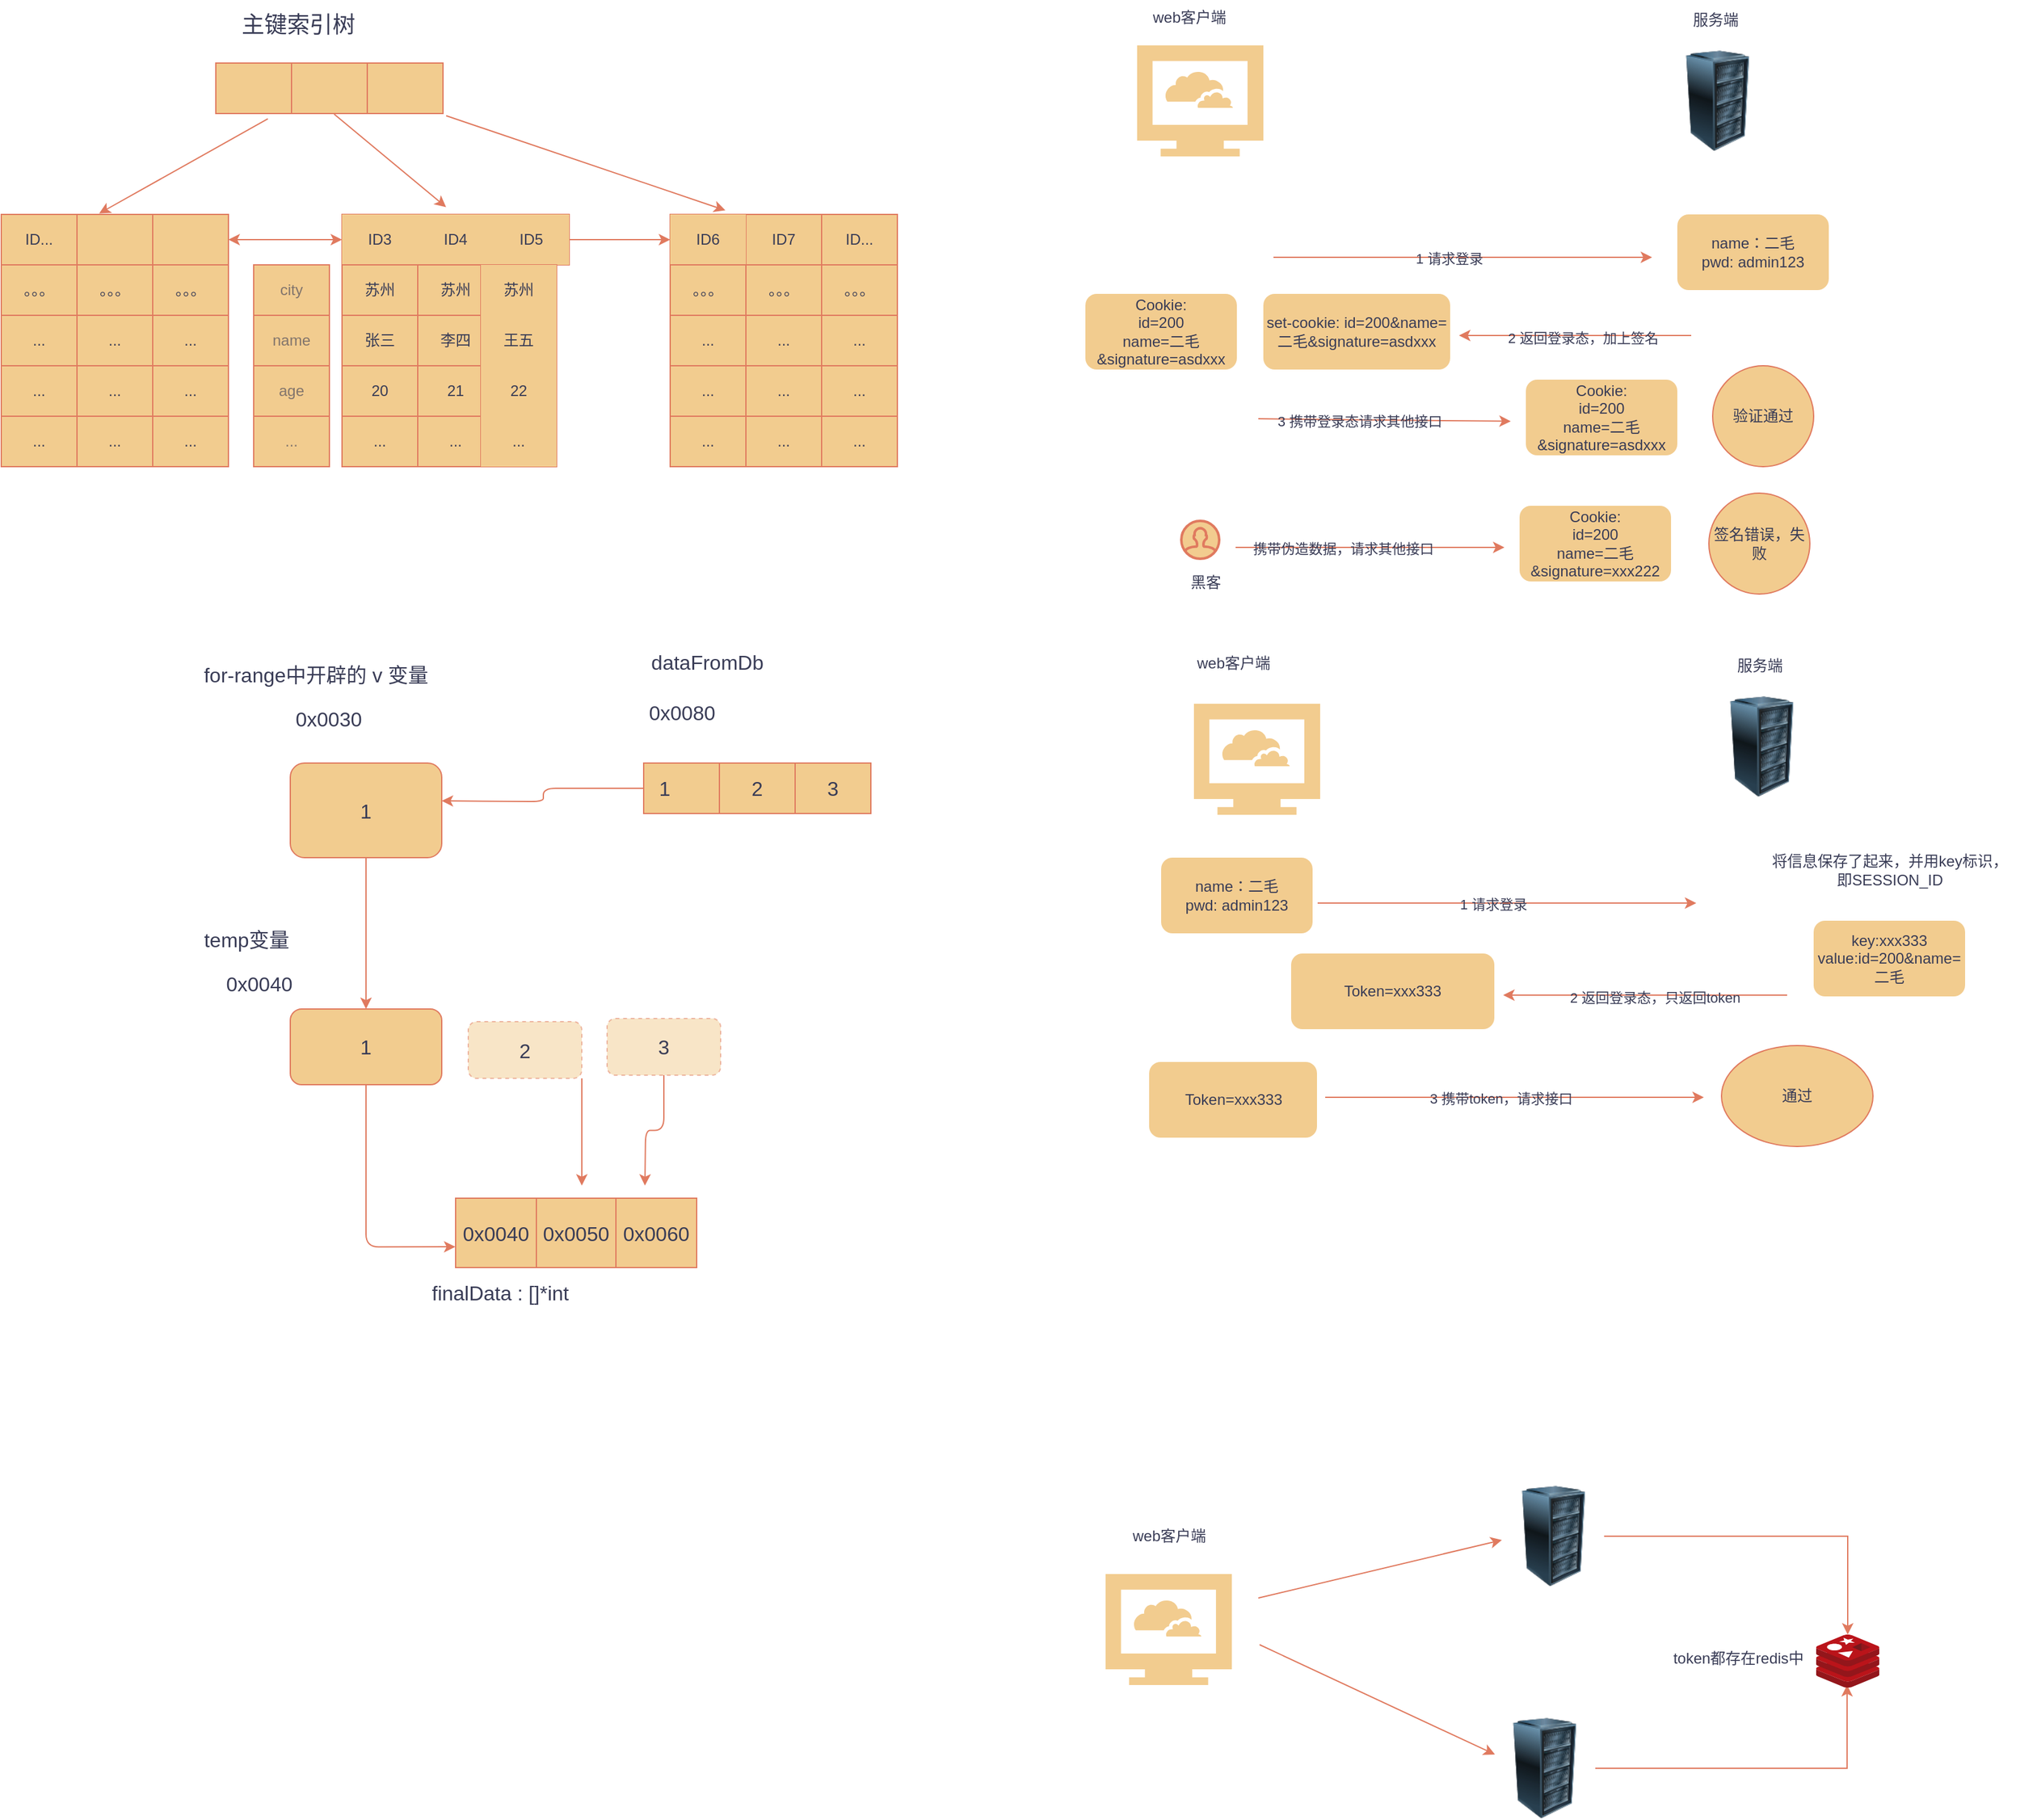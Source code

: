 <mxfile version="24.0.2" type="github">
  <diagram name="第 1 页" id="xg0n5kIAv0Q_2YQMW4IB">
    <mxGraphModel dx="1605" dy="540" grid="0" gridSize="10" guides="1" tooltips="1" connect="1" arrows="1" fold="1" page="1" pageScale="1" pageWidth="827" pageHeight="1169" background="#ffffff" math="0" shadow="0">
      <root>
        <mxCell id="0" />
        <mxCell id="1" parent="0" />
        <mxCell id="q4O4dge1yw7e4YFk-ilY-1" value="" style="group;movable=1;resizable=1;rotatable=1;deletable=1;editable=1;locked=0;connectable=1;rounded=1;labelBackgroundColor=none;fontColor=#393C56;" parent="1" vertex="1" connectable="0">
          <mxGeometry x="-780" y="20" width="710" height="370" as="geometry" />
        </mxCell>
        <mxCell id="q4O4dge1yw7e4YFk-ilY-2" value="&lt;font style=&quot;font-size: 18px;&quot;&gt;主键索引树&lt;/font&gt;" style="text;html=1;align=center;verticalAlign=middle;resizable=0;points=[];autosize=1;strokeColor=none;fillColor=none;rounded=1;movable=0;rotatable=0;deletable=0;editable=0;locked=1;connectable=0;labelBackgroundColor=none;fontColor=#393C56;" parent="q4O4dge1yw7e4YFk-ilY-1" vertex="1">
          <mxGeometry x="180" width="110" height="40" as="geometry" />
        </mxCell>
        <mxCell id="q4O4dge1yw7e4YFk-ilY-3" value="" style="shape=table;startSize=0;container=1;collapsible=0;childLayout=tableLayout;rounded=1;movable=0;resizable=0;rotatable=0;deletable=0;editable=0;locked=1;connectable=0;labelBackgroundColor=none;fillColor=#F2CC8F;strokeColor=#E07A5F;fontColor=#393C56;" parent="q4O4dge1yw7e4YFk-ilY-1" vertex="1">
          <mxGeometry x="170" y="50" width="180" height="40" as="geometry" />
        </mxCell>
        <mxCell id="q4O4dge1yw7e4YFk-ilY-4" value="" style="shape=tableRow;horizontal=0;startSize=0;swimlaneHead=0;swimlaneBody=0;top=0;left=0;bottom=0;right=0;collapsible=0;dropTarget=0;fillColor=none;points=[[0,0.5],[1,0.5]];portConstraint=eastwest;rounded=1;movable=0;resizable=0;rotatable=0;deletable=0;editable=0;locked=1;connectable=0;labelBackgroundColor=none;strokeColor=#E07A5F;fontColor=#393C56;" parent="q4O4dge1yw7e4YFk-ilY-3" vertex="1">
          <mxGeometry width="180" height="40" as="geometry" />
        </mxCell>
        <mxCell id="q4O4dge1yw7e4YFk-ilY-5" value="" style="shape=partialRectangle;html=1;whiteSpace=wrap;connectable=0;overflow=hidden;fillColor=none;top=0;left=0;bottom=0;right=0;pointerEvents=1;rounded=1;movable=0;resizable=0;rotatable=0;deletable=0;editable=0;locked=1;labelBackgroundColor=none;strokeColor=#E07A5F;fontColor=#393C56;" parent="q4O4dge1yw7e4YFk-ilY-4" vertex="1">
          <mxGeometry width="60" height="40" as="geometry">
            <mxRectangle width="60" height="40" as="alternateBounds" />
          </mxGeometry>
        </mxCell>
        <mxCell id="q4O4dge1yw7e4YFk-ilY-6" value="" style="shape=partialRectangle;html=1;whiteSpace=wrap;connectable=0;overflow=hidden;fillColor=none;top=0;left=0;bottom=0;right=0;pointerEvents=1;rounded=1;movable=0;resizable=0;rotatable=0;deletable=0;editable=0;locked=1;labelBackgroundColor=none;strokeColor=#E07A5F;fontColor=#393C56;" parent="q4O4dge1yw7e4YFk-ilY-4" vertex="1">
          <mxGeometry x="60" width="60" height="40" as="geometry">
            <mxRectangle width="60" height="40" as="alternateBounds" />
          </mxGeometry>
        </mxCell>
        <mxCell id="q4O4dge1yw7e4YFk-ilY-7" style="shape=partialRectangle;html=1;whiteSpace=wrap;connectable=0;overflow=hidden;fillColor=none;top=0;left=0;bottom=0;right=0;pointerEvents=1;rounded=1;movable=0;resizable=0;rotatable=0;deletable=0;editable=0;locked=1;labelBackgroundColor=none;strokeColor=#E07A5F;fontColor=#393C56;" parent="q4O4dge1yw7e4YFk-ilY-4" vertex="1">
          <mxGeometry x="120" width="60" height="40" as="geometry">
            <mxRectangle width="60" height="40" as="alternateBounds" />
          </mxGeometry>
        </mxCell>
        <mxCell id="q4O4dge1yw7e4YFk-ilY-8" value="" style="shape=table;startSize=0;container=1;collapsible=0;childLayout=tableLayout;rounded=1;movable=0;resizable=0;rotatable=0;deletable=0;editable=0;locked=1;connectable=0;labelBackgroundColor=none;fillColor=#F2CC8F;strokeColor=#E07A5F;fontColor=#393C56;" parent="q4O4dge1yw7e4YFk-ilY-1" vertex="1">
          <mxGeometry y="170" width="180" height="40" as="geometry" />
        </mxCell>
        <mxCell id="q4O4dge1yw7e4YFk-ilY-9" value="" style="shape=tableRow;horizontal=0;startSize=0;swimlaneHead=0;swimlaneBody=0;top=0;left=0;bottom=0;right=0;collapsible=0;dropTarget=0;fillColor=none;points=[[0,0.5],[1,0.5]];portConstraint=eastwest;rounded=1;movable=0;resizable=0;rotatable=0;deletable=0;editable=0;locked=1;connectable=0;labelBackgroundColor=none;strokeColor=#E07A5F;fontColor=#393C56;" parent="q4O4dge1yw7e4YFk-ilY-8" vertex="1">
          <mxGeometry width="180" height="40" as="geometry" />
        </mxCell>
        <mxCell id="q4O4dge1yw7e4YFk-ilY-10" value="ID..." style="shape=partialRectangle;html=1;whiteSpace=wrap;connectable=0;overflow=hidden;fillColor=none;top=0;left=0;bottom=0;right=0;pointerEvents=1;rounded=1;movable=0;resizable=0;rotatable=0;deletable=0;editable=0;locked=1;labelBackgroundColor=none;strokeColor=#E07A5F;fontColor=#393C56;" parent="q4O4dge1yw7e4YFk-ilY-9" vertex="1">
          <mxGeometry width="60" height="40" as="geometry">
            <mxRectangle width="60" height="40" as="alternateBounds" />
          </mxGeometry>
        </mxCell>
        <mxCell id="q4O4dge1yw7e4YFk-ilY-11" value="" style="shape=partialRectangle;html=1;whiteSpace=wrap;connectable=0;overflow=hidden;fillColor=none;top=0;left=0;bottom=0;right=0;pointerEvents=1;rounded=1;movable=0;resizable=0;rotatable=0;deletable=0;editable=0;locked=1;labelBackgroundColor=none;strokeColor=#E07A5F;fontColor=#393C56;" parent="q4O4dge1yw7e4YFk-ilY-9" vertex="1">
          <mxGeometry x="60" width="60" height="40" as="geometry">
            <mxRectangle width="60" height="40" as="alternateBounds" />
          </mxGeometry>
        </mxCell>
        <mxCell id="q4O4dge1yw7e4YFk-ilY-12" value="" style="shape=partialRectangle;html=1;whiteSpace=wrap;connectable=0;overflow=hidden;fillColor=none;top=0;left=0;bottom=0;right=0;pointerEvents=1;rounded=1;movable=0;resizable=0;rotatable=0;deletable=0;editable=0;locked=1;labelBackgroundColor=none;strokeColor=#E07A5F;fontColor=#393C56;" parent="q4O4dge1yw7e4YFk-ilY-9" vertex="1">
          <mxGeometry x="120" width="60" height="40" as="geometry">
            <mxRectangle width="60" height="40" as="alternateBounds" />
          </mxGeometry>
        </mxCell>
        <mxCell id="q4O4dge1yw7e4YFk-ilY-13" value="" style="shape=table;startSize=0;container=1;collapsible=0;childLayout=tableLayout;rounded=1;movable=0;resizable=0;rotatable=0;deletable=0;editable=0;locked=1;connectable=0;labelBackgroundColor=none;fillColor=#F2CC8F;strokeColor=#E07A5F;fontColor=#393C56;" parent="q4O4dge1yw7e4YFk-ilY-1" vertex="1">
          <mxGeometry x="270" y="170" width="180" height="40" as="geometry" />
        </mxCell>
        <mxCell id="q4O4dge1yw7e4YFk-ilY-14" value="" style="shape=tableRow;horizontal=0;startSize=0;swimlaneHead=0;swimlaneBody=0;top=0;left=0;bottom=0;right=0;collapsible=0;dropTarget=0;points=[[0,0.5],[1,0.5]];portConstraint=eastwest;rounded=1;movable=0;resizable=0;rotatable=0;deletable=0;editable=0;locked=1;connectable=0;labelBackgroundColor=none;fillColor=#F2CC8F;strokeColor=#E07A5F;fontColor=#393C56;" parent="q4O4dge1yw7e4YFk-ilY-13" vertex="1">
          <mxGeometry width="180" height="40" as="geometry" />
        </mxCell>
        <mxCell id="q4O4dge1yw7e4YFk-ilY-15" value="ID3" style="shape=partialRectangle;html=1;whiteSpace=wrap;connectable=0;overflow=hidden;top=0;left=0;bottom=0;right=0;pointerEvents=1;rounded=1;movable=0;resizable=0;rotatable=0;deletable=0;editable=0;locked=1;labelBackgroundColor=none;fillColor=#F2CC8F;strokeColor=#E07A5F;fontColor=#393C56;" parent="q4O4dge1yw7e4YFk-ilY-14" vertex="1">
          <mxGeometry width="60" height="40" as="geometry">
            <mxRectangle width="60" height="40" as="alternateBounds" />
          </mxGeometry>
        </mxCell>
        <mxCell id="q4O4dge1yw7e4YFk-ilY-16" value="ID4" style="shape=partialRectangle;html=1;whiteSpace=wrap;connectable=0;overflow=hidden;top=0;left=0;bottom=0;right=0;pointerEvents=1;rounded=1;movable=0;resizable=0;rotatable=0;deletable=0;editable=0;locked=1;labelBackgroundColor=none;fillColor=#F2CC8F;strokeColor=#E07A5F;fontColor=#393C56;" parent="q4O4dge1yw7e4YFk-ilY-14" vertex="1">
          <mxGeometry x="60" width="60" height="40" as="geometry">
            <mxRectangle width="60" height="40" as="alternateBounds" />
          </mxGeometry>
        </mxCell>
        <mxCell id="q4O4dge1yw7e4YFk-ilY-17" value="ID5" style="shape=partialRectangle;html=1;whiteSpace=wrap;connectable=0;overflow=hidden;top=0;left=0;bottom=0;right=0;pointerEvents=1;rounded=1;movable=0;resizable=0;rotatable=0;deletable=0;editable=0;locked=1;labelBackgroundColor=none;fillColor=#F2CC8F;strokeColor=#E07A5F;fontColor=#393C56;" parent="q4O4dge1yw7e4YFk-ilY-14" vertex="1">
          <mxGeometry x="120" width="60" height="40" as="geometry">
            <mxRectangle width="60" height="40" as="alternateBounds" />
          </mxGeometry>
        </mxCell>
        <mxCell id="q4O4dge1yw7e4YFk-ilY-18" value="" style="endArrow=classic;html=1;rounded=1;exitX=0.229;exitY=1.106;exitDx=0;exitDy=0;entryX=0.431;entryY=-0.019;entryDx=0;entryDy=0;entryPerimeter=0;exitPerimeter=0;movable=0;resizable=0;rotatable=0;deletable=0;editable=0;locked=1;connectable=0;labelBackgroundColor=none;fontColor=default;strokeColor=#E07A5F;" parent="q4O4dge1yw7e4YFk-ilY-1" source="q4O4dge1yw7e4YFk-ilY-4" target="q4O4dge1yw7e4YFk-ilY-9" edge="1">
          <mxGeometry width="50" height="50" relative="1" as="geometry">
            <mxPoint y="140" as="sourcePoint" />
            <mxPoint x="50" y="90" as="targetPoint" />
          </mxGeometry>
        </mxCell>
        <mxCell id="q4O4dge1yw7e4YFk-ilY-19" value="" style="endArrow=classic;html=1;rounded=1;exitX=0.521;exitY=1.013;exitDx=0;exitDy=0;entryX=0.458;entryY=-0.144;entryDx=0;entryDy=0;entryPerimeter=0;exitPerimeter=0;movable=0;resizable=0;rotatable=0;deletable=0;editable=0;locked=1;connectable=0;labelBackgroundColor=none;fontColor=default;strokeColor=#E07A5F;" parent="q4O4dge1yw7e4YFk-ilY-1" source="q4O4dge1yw7e4YFk-ilY-4" target="q4O4dge1yw7e4YFk-ilY-14" edge="1">
          <mxGeometry width="50" height="50" relative="1" as="geometry">
            <mxPoint x="185" y="103" as="sourcePoint" />
            <mxPoint x="88" y="179" as="targetPoint" />
          </mxGeometry>
        </mxCell>
        <mxCell id="q4O4dge1yw7e4YFk-ilY-20" value="" style="endArrow=classic;startArrow=classic;html=1;rounded=1;entryX=0;entryY=0.5;entryDx=0;entryDy=0;exitX=1;exitY=0.5;exitDx=0;exitDy=0;movable=0;resizable=0;rotatable=0;deletable=0;editable=0;locked=1;connectable=0;labelBackgroundColor=none;fontColor=default;strokeColor=#E07A5F;" parent="q4O4dge1yw7e4YFk-ilY-1" source="q4O4dge1yw7e4YFk-ilY-9" target="q4O4dge1yw7e4YFk-ilY-14" edge="1">
          <mxGeometry width="50" height="50" relative="1" as="geometry">
            <mxPoint x="170" y="200" as="sourcePoint" />
            <mxPoint x="220" y="150" as="targetPoint" />
            <Array as="points" />
          </mxGeometry>
        </mxCell>
        <mxCell id="q4O4dge1yw7e4YFk-ilY-21" value="" style="shape=table;startSize=0;container=1;collapsible=0;childLayout=tableLayout;rounded=1;movable=0;resizable=0;rotatable=0;deletable=0;editable=0;locked=1;connectable=0;labelBackgroundColor=none;fillColor=#F2CC8F;strokeColor=#E07A5F;fontColor=#393C56;" parent="q4O4dge1yw7e4YFk-ilY-1" vertex="1">
          <mxGeometry x="530" y="170" width="180" height="40" as="geometry" />
        </mxCell>
        <mxCell id="q4O4dge1yw7e4YFk-ilY-22" value="" style="shape=tableRow;horizontal=0;startSize=0;swimlaneHead=0;swimlaneBody=0;top=0;left=0;bottom=0;right=0;collapsible=0;dropTarget=0;fillColor=none;points=[[0,0.5],[1,0.5]];portConstraint=eastwest;rounded=1;movable=0;resizable=0;rotatable=0;deletable=0;editable=0;locked=1;connectable=0;labelBackgroundColor=none;strokeColor=#E07A5F;fontColor=#393C56;" parent="q4O4dge1yw7e4YFk-ilY-21" vertex="1">
          <mxGeometry width="180" height="40" as="geometry" />
        </mxCell>
        <mxCell id="q4O4dge1yw7e4YFk-ilY-23" value="ID6" style="shape=partialRectangle;html=1;whiteSpace=wrap;connectable=0;overflow=hidden;top=0;left=0;bottom=0;right=0;pointerEvents=1;rounded=1;movable=0;resizable=0;rotatable=0;deletable=0;editable=0;locked=1;labelBackgroundColor=none;fillColor=#F2CC8F;strokeColor=#E07A5F;fontColor=#393C56;" parent="q4O4dge1yw7e4YFk-ilY-22" vertex="1">
          <mxGeometry width="60" height="40" as="geometry">
            <mxRectangle width="60" height="40" as="alternateBounds" />
          </mxGeometry>
        </mxCell>
        <mxCell id="q4O4dge1yw7e4YFk-ilY-24" value="ID7" style="shape=partialRectangle;html=1;whiteSpace=wrap;connectable=0;overflow=hidden;fillColor=none;top=0;left=0;bottom=0;right=0;pointerEvents=1;rounded=1;movable=0;resizable=0;rotatable=0;deletable=0;editable=0;locked=1;labelBackgroundColor=none;strokeColor=#E07A5F;fontColor=#393C56;" parent="q4O4dge1yw7e4YFk-ilY-22" vertex="1">
          <mxGeometry x="60" width="60" height="40" as="geometry">
            <mxRectangle width="60" height="40" as="alternateBounds" />
          </mxGeometry>
        </mxCell>
        <mxCell id="q4O4dge1yw7e4YFk-ilY-25" value="ID..." style="shape=partialRectangle;html=1;whiteSpace=wrap;connectable=0;overflow=hidden;fillColor=none;top=0;left=0;bottom=0;right=0;pointerEvents=1;rounded=1;movable=0;resizable=0;rotatable=0;deletable=0;editable=0;locked=1;labelBackgroundColor=none;strokeColor=#E07A5F;fontColor=#393C56;" parent="q4O4dge1yw7e4YFk-ilY-22" vertex="1">
          <mxGeometry x="120" width="60" height="40" as="geometry">
            <mxRectangle width="60" height="40" as="alternateBounds" />
          </mxGeometry>
        </mxCell>
        <mxCell id="q4O4dge1yw7e4YFk-ilY-26" value="" style="edgeStyle=orthogonalEdgeStyle;rounded=1;orthogonalLoop=1;jettySize=auto;html=1;movable=0;resizable=0;rotatable=0;deletable=0;editable=0;locked=1;connectable=0;labelBackgroundColor=none;fontColor=default;strokeColor=#E07A5F;" parent="q4O4dge1yw7e4YFk-ilY-1" source="q4O4dge1yw7e4YFk-ilY-13" target="q4O4dge1yw7e4YFk-ilY-21" edge="1">
          <mxGeometry relative="1" as="geometry" />
        </mxCell>
        <mxCell id="q4O4dge1yw7e4YFk-ilY-27" value="" style="endArrow=classic;html=1;rounded=1;exitX=1.014;exitY=1.044;exitDx=0;exitDy=0;entryX=0.243;entryY=-0.081;entryDx=0;entryDy=0;entryPerimeter=0;exitPerimeter=0;movable=0;resizable=0;rotatable=0;deletable=0;editable=0;locked=1;connectable=0;labelBackgroundColor=none;fontColor=default;strokeColor=#E07A5F;" parent="q4O4dge1yw7e4YFk-ilY-1" source="q4O4dge1yw7e4YFk-ilY-4" target="q4O4dge1yw7e4YFk-ilY-22" edge="1">
          <mxGeometry width="50" height="50" relative="1" as="geometry">
            <mxPoint x="350" y="80" as="sourcePoint" />
            <mxPoint x="438" y="153" as="targetPoint" />
          </mxGeometry>
        </mxCell>
        <mxCell id="q4O4dge1yw7e4YFk-ilY-28" value="" style="shape=table;startSize=0;container=1;collapsible=0;childLayout=tableLayout;hachureGap=4;rounded=1;movable=0;resizable=0;rotatable=0;deletable=0;editable=0;locked=1;connectable=0;labelBackgroundColor=none;fillColor=#F2CC8F;strokeColor=#E07A5F;fontColor=#393C56;" parent="q4O4dge1yw7e4YFk-ilY-1" vertex="1">
          <mxGeometry x="270" y="210" width="60" height="160" as="geometry" />
        </mxCell>
        <mxCell id="q4O4dge1yw7e4YFk-ilY-29" value="" style="shape=tableRow;horizontal=0;startSize=0;swimlaneHead=0;swimlaneBody=0;top=0;left=0;bottom=0;right=0;collapsible=0;dropTarget=0;fillColor=none;points=[[0,0.5],[1,0.5]];portConstraint=eastwest;hachureGap=4;rounded=1;movable=0;resizable=0;rotatable=0;deletable=0;editable=0;locked=1;connectable=0;labelBackgroundColor=none;strokeColor=#E07A5F;fontColor=#393C56;" parent="q4O4dge1yw7e4YFk-ilY-28" vertex="1">
          <mxGeometry width="60" height="40" as="geometry" />
        </mxCell>
        <mxCell id="q4O4dge1yw7e4YFk-ilY-30" value="苏州" style="shape=partialRectangle;html=1;whiteSpace=wrap;connectable=0;overflow=hidden;fillColor=none;top=0;left=0;bottom=0;right=0;pointerEvents=1;hachureGap=4;rounded=1;movable=0;resizable=0;rotatable=0;deletable=0;editable=0;locked=1;labelBackgroundColor=none;strokeColor=#E07A5F;fontColor=#393C56;" parent="q4O4dge1yw7e4YFk-ilY-29" vertex="1">
          <mxGeometry width="60" height="40" as="geometry">
            <mxRectangle width="60" height="40" as="alternateBounds" />
          </mxGeometry>
        </mxCell>
        <mxCell id="q4O4dge1yw7e4YFk-ilY-31" value="" style="shape=tableRow;horizontal=0;startSize=0;swimlaneHead=0;swimlaneBody=0;top=0;left=0;bottom=0;right=0;collapsible=0;dropTarget=0;fillColor=none;points=[[0,0.5],[1,0.5]];portConstraint=eastwest;hachureGap=4;rounded=1;movable=0;resizable=0;rotatable=0;deletable=0;editable=0;locked=1;connectable=0;labelBackgroundColor=none;strokeColor=#E07A5F;fontColor=#393C56;" parent="q4O4dge1yw7e4YFk-ilY-28" vertex="1">
          <mxGeometry y="40" width="60" height="40" as="geometry" />
        </mxCell>
        <mxCell id="q4O4dge1yw7e4YFk-ilY-32" value="张三" style="shape=partialRectangle;html=1;whiteSpace=wrap;connectable=0;overflow=hidden;fillColor=none;top=0;left=0;bottom=0;right=0;pointerEvents=1;hachureGap=4;rounded=1;movable=0;resizable=0;rotatable=0;deletable=0;editable=0;locked=1;labelBackgroundColor=none;strokeColor=#E07A5F;fontColor=#393C56;" parent="q4O4dge1yw7e4YFk-ilY-31" vertex="1">
          <mxGeometry width="60" height="40" as="geometry">
            <mxRectangle width="60" height="40" as="alternateBounds" />
          </mxGeometry>
        </mxCell>
        <mxCell id="q4O4dge1yw7e4YFk-ilY-33" value="" style="shape=tableRow;horizontal=0;startSize=0;swimlaneHead=0;swimlaneBody=0;top=0;left=0;bottom=0;right=0;collapsible=0;dropTarget=0;fillColor=none;points=[[0,0.5],[1,0.5]];portConstraint=eastwest;hachureGap=4;rounded=1;movable=0;resizable=0;rotatable=0;deletable=0;editable=0;locked=1;connectable=0;labelBackgroundColor=none;strokeColor=#E07A5F;fontColor=#393C56;" parent="q4O4dge1yw7e4YFk-ilY-28" vertex="1">
          <mxGeometry y="80" width="60" height="40" as="geometry" />
        </mxCell>
        <mxCell id="q4O4dge1yw7e4YFk-ilY-34" value="20" style="shape=partialRectangle;html=1;whiteSpace=wrap;connectable=0;overflow=hidden;fillColor=none;top=0;left=0;bottom=0;right=0;pointerEvents=1;hachureGap=4;rounded=1;movable=0;resizable=0;rotatable=0;deletable=0;editable=0;locked=1;labelBackgroundColor=none;strokeColor=#E07A5F;fontColor=#393C56;" parent="q4O4dge1yw7e4YFk-ilY-33" vertex="1">
          <mxGeometry width="60" height="40" as="geometry">
            <mxRectangle width="60" height="40" as="alternateBounds" />
          </mxGeometry>
        </mxCell>
        <mxCell id="q4O4dge1yw7e4YFk-ilY-35" value="" style="shape=tableRow;horizontal=0;startSize=0;swimlaneHead=0;swimlaneBody=0;top=0;left=0;bottom=0;right=0;collapsible=0;dropTarget=0;fillColor=none;points=[[0,0.5],[1,0.5]];portConstraint=eastwest;hachureGap=4;rounded=1;movable=0;resizable=0;rotatable=0;deletable=0;editable=0;locked=1;connectable=0;labelBackgroundColor=none;strokeColor=#E07A5F;fontColor=#393C56;" parent="q4O4dge1yw7e4YFk-ilY-28" vertex="1">
          <mxGeometry y="120" width="60" height="40" as="geometry" />
        </mxCell>
        <mxCell id="q4O4dge1yw7e4YFk-ilY-36" value="..." style="shape=partialRectangle;html=1;whiteSpace=wrap;connectable=0;overflow=hidden;fillColor=none;top=0;left=0;bottom=0;right=0;pointerEvents=1;hachureGap=4;rounded=1;movable=0;resizable=0;rotatable=0;deletable=0;editable=0;locked=1;labelBackgroundColor=none;strokeColor=#E07A5F;fontColor=#393C56;" parent="q4O4dge1yw7e4YFk-ilY-35" vertex="1">
          <mxGeometry width="60" height="40" as="geometry">
            <mxRectangle width="60" height="40" as="alternateBounds" />
          </mxGeometry>
        </mxCell>
        <mxCell id="q4O4dge1yw7e4YFk-ilY-37" value="" style="shape=table;startSize=0;container=1;collapsible=0;childLayout=tableLayout;hachureGap=4;rounded=1;movable=0;resizable=0;rotatable=0;deletable=0;editable=0;locked=1;connectable=0;labelBackgroundColor=none;fillColor=#F2CC8F;strokeColor=#E07A5F;fontColor=#393C56;" parent="q4O4dge1yw7e4YFk-ilY-1" vertex="1">
          <mxGeometry x="330" y="210" width="60" height="160" as="geometry" />
        </mxCell>
        <mxCell id="q4O4dge1yw7e4YFk-ilY-38" value="" style="shape=tableRow;horizontal=0;startSize=0;swimlaneHead=0;swimlaneBody=0;top=0;left=0;bottom=0;right=0;collapsible=0;dropTarget=0;fillColor=none;points=[[0,0.5],[1,0.5]];portConstraint=eastwest;hachureGap=4;rounded=1;movable=0;resizable=0;rotatable=0;deletable=0;editable=0;locked=1;connectable=0;labelBackgroundColor=none;strokeColor=#E07A5F;fontColor=#393C56;" parent="q4O4dge1yw7e4YFk-ilY-37" vertex="1">
          <mxGeometry width="60" height="40" as="geometry" />
        </mxCell>
        <mxCell id="q4O4dge1yw7e4YFk-ilY-39" value="苏州" style="shape=partialRectangle;html=1;whiteSpace=wrap;connectable=0;overflow=hidden;fillColor=none;top=0;left=0;bottom=0;right=0;pointerEvents=1;hachureGap=4;rounded=1;movable=0;resizable=0;rotatable=0;deletable=0;editable=0;locked=1;labelBackgroundColor=none;strokeColor=#E07A5F;fontColor=#393C56;" parent="q4O4dge1yw7e4YFk-ilY-38" vertex="1">
          <mxGeometry width="60" height="40" as="geometry">
            <mxRectangle width="60" height="40" as="alternateBounds" />
          </mxGeometry>
        </mxCell>
        <mxCell id="q4O4dge1yw7e4YFk-ilY-40" value="" style="shape=tableRow;horizontal=0;startSize=0;swimlaneHead=0;swimlaneBody=0;top=0;left=0;bottom=0;right=0;collapsible=0;dropTarget=0;fillColor=none;points=[[0,0.5],[1,0.5]];portConstraint=eastwest;hachureGap=4;rounded=1;movable=0;resizable=0;rotatable=0;deletable=0;editable=0;locked=1;connectable=0;labelBackgroundColor=none;strokeColor=#E07A5F;fontColor=#393C56;" parent="q4O4dge1yw7e4YFk-ilY-37" vertex="1">
          <mxGeometry y="40" width="60" height="40" as="geometry" />
        </mxCell>
        <mxCell id="q4O4dge1yw7e4YFk-ilY-41" value="李四" style="shape=partialRectangle;html=1;whiteSpace=wrap;connectable=0;overflow=hidden;fillColor=none;top=0;left=0;bottom=0;right=0;pointerEvents=1;hachureGap=4;rounded=1;movable=0;resizable=0;rotatable=0;deletable=0;editable=0;locked=1;labelBackgroundColor=none;strokeColor=#E07A5F;fontColor=#393C56;" parent="q4O4dge1yw7e4YFk-ilY-40" vertex="1">
          <mxGeometry width="60" height="40" as="geometry">
            <mxRectangle width="60" height="40" as="alternateBounds" />
          </mxGeometry>
        </mxCell>
        <mxCell id="q4O4dge1yw7e4YFk-ilY-42" value="" style="shape=tableRow;horizontal=0;startSize=0;swimlaneHead=0;swimlaneBody=0;top=0;left=0;bottom=0;right=0;collapsible=0;dropTarget=0;fillColor=none;points=[[0,0.5],[1,0.5]];portConstraint=eastwest;hachureGap=4;rounded=1;movable=0;resizable=0;rotatable=0;deletable=0;editable=0;locked=1;connectable=0;labelBackgroundColor=none;strokeColor=#E07A5F;fontColor=#393C56;" parent="q4O4dge1yw7e4YFk-ilY-37" vertex="1">
          <mxGeometry y="80" width="60" height="40" as="geometry" />
        </mxCell>
        <mxCell id="q4O4dge1yw7e4YFk-ilY-43" value="21" style="shape=partialRectangle;html=1;whiteSpace=wrap;connectable=0;overflow=hidden;fillColor=none;top=0;left=0;bottom=0;right=0;pointerEvents=1;hachureGap=4;rounded=1;movable=0;resizable=0;rotatable=0;deletable=0;editable=0;locked=1;labelBackgroundColor=none;strokeColor=#E07A5F;fontColor=#393C56;" parent="q4O4dge1yw7e4YFk-ilY-42" vertex="1">
          <mxGeometry width="60" height="40" as="geometry">
            <mxRectangle width="60" height="40" as="alternateBounds" />
          </mxGeometry>
        </mxCell>
        <mxCell id="q4O4dge1yw7e4YFk-ilY-44" value="" style="shape=tableRow;horizontal=0;startSize=0;swimlaneHead=0;swimlaneBody=0;top=0;left=0;bottom=0;right=0;collapsible=0;dropTarget=0;fillColor=none;points=[[0,0.5],[1,0.5]];portConstraint=eastwest;hachureGap=4;rounded=1;movable=0;resizable=0;rotatable=0;deletable=0;editable=0;locked=1;connectable=0;labelBackgroundColor=none;strokeColor=#E07A5F;fontColor=#393C56;" parent="q4O4dge1yw7e4YFk-ilY-37" vertex="1">
          <mxGeometry y="120" width="60" height="40" as="geometry" />
        </mxCell>
        <mxCell id="q4O4dge1yw7e4YFk-ilY-45" value="..." style="shape=partialRectangle;html=1;whiteSpace=wrap;connectable=0;overflow=hidden;fillColor=none;top=0;left=0;bottom=0;right=0;pointerEvents=1;hachureGap=4;rounded=1;movable=0;resizable=0;rotatable=0;deletable=0;editable=0;locked=1;labelBackgroundColor=none;strokeColor=#E07A5F;fontColor=#393C56;" parent="q4O4dge1yw7e4YFk-ilY-44" vertex="1">
          <mxGeometry width="60" height="40" as="geometry">
            <mxRectangle width="60" height="40" as="alternateBounds" />
          </mxGeometry>
        </mxCell>
        <mxCell id="q4O4dge1yw7e4YFk-ilY-46" value="" style="shape=table;startSize=0;container=1;collapsible=0;childLayout=tableLayout;hachureGap=4;rounded=1;labelBorderColor=none;textOpacity=60;horizontal=1;movable=0;resizable=0;rotatable=0;deletable=0;editable=0;locked=1;connectable=0;labelBackgroundColor=none;fillColor=#F2CC8F;strokeColor=#E07A5F;fontColor=#393C56;" parent="q4O4dge1yw7e4YFk-ilY-1" vertex="1">
          <mxGeometry x="200" y="210" width="60" height="160" as="geometry" />
        </mxCell>
        <mxCell id="q4O4dge1yw7e4YFk-ilY-47" value="" style="shape=tableRow;horizontal=1;startSize=0;swimlaneHead=0;swimlaneBody=0;top=0;left=0;bottom=0;right=0;collapsible=0;dropTarget=0;fillColor=none;points=[[0,0.5],[1,0.5]];portConstraint=eastwest;hachureGap=4;rounded=1;labelBorderColor=none;textOpacity=60;movable=0;resizable=0;rotatable=0;deletable=0;editable=0;locked=1;connectable=0;labelBackgroundColor=none;strokeColor=#E07A5F;fontColor=#393C56;" parent="q4O4dge1yw7e4YFk-ilY-46" vertex="1">
          <mxGeometry width="60" height="40" as="geometry" />
        </mxCell>
        <mxCell id="q4O4dge1yw7e4YFk-ilY-48" value="city" style="shape=partialRectangle;html=1;whiteSpace=wrap;connectable=0;overflow=hidden;fillColor=none;top=0;left=0;bottom=0;right=0;pointerEvents=1;hachureGap=4;rounded=1;labelBorderColor=none;textOpacity=60;horizontal=1;movable=0;resizable=0;rotatable=0;deletable=0;editable=0;locked=1;labelBackgroundColor=none;strokeColor=#E07A5F;fontColor=#393C56;" parent="q4O4dge1yw7e4YFk-ilY-47" vertex="1">
          <mxGeometry width="60" height="40" as="geometry">
            <mxRectangle width="60" height="40" as="alternateBounds" />
          </mxGeometry>
        </mxCell>
        <mxCell id="q4O4dge1yw7e4YFk-ilY-49" value="" style="shape=tableRow;horizontal=1;startSize=0;swimlaneHead=0;swimlaneBody=0;top=0;left=0;bottom=0;right=0;collapsible=0;dropTarget=0;fillColor=none;points=[[0,0.5],[1,0.5]];portConstraint=eastwest;hachureGap=4;rounded=1;labelBorderColor=none;textOpacity=60;movable=0;resizable=0;rotatable=0;deletable=0;editable=0;locked=1;connectable=0;labelBackgroundColor=none;strokeColor=#E07A5F;fontColor=#393C56;" parent="q4O4dge1yw7e4YFk-ilY-46" vertex="1">
          <mxGeometry y="40" width="60" height="40" as="geometry" />
        </mxCell>
        <mxCell id="q4O4dge1yw7e4YFk-ilY-50" value="name" style="shape=partialRectangle;html=1;whiteSpace=wrap;connectable=0;overflow=hidden;fillColor=none;top=0;left=0;bottom=0;right=0;pointerEvents=1;hachureGap=4;rounded=1;labelBorderColor=none;textOpacity=60;horizontal=1;movable=0;resizable=0;rotatable=0;deletable=0;editable=0;locked=1;labelBackgroundColor=none;strokeColor=#E07A5F;fontColor=#393C56;" parent="q4O4dge1yw7e4YFk-ilY-49" vertex="1">
          <mxGeometry width="60" height="40" as="geometry">
            <mxRectangle width="60" height="40" as="alternateBounds" />
          </mxGeometry>
        </mxCell>
        <mxCell id="q4O4dge1yw7e4YFk-ilY-51" value="" style="shape=tableRow;horizontal=1;startSize=0;swimlaneHead=0;swimlaneBody=0;top=0;left=0;bottom=0;right=0;collapsible=0;dropTarget=0;fillColor=none;points=[[0,0.5],[1,0.5]];portConstraint=eastwest;hachureGap=4;rounded=1;labelBorderColor=none;textOpacity=60;movable=0;resizable=0;rotatable=0;deletable=0;editable=0;locked=1;connectable=0;labelBackgroundColor=none;strokeColor=#E07A5F;fontColor=#393C56;" parent="q4O4dge1yw7e4YFk-ilY-46" vertex="1">
          <mxGeometry y="80" width="60" height="40" as="geometry" />
        </mxCell>
        <mxCell id="q4O4dge1yw7e4YFk-ilY-52" value="age" style="shape=partialRectangle;html=1;whiteSpace=wrap;connectable=0;overflow=hidden;fillColor=none;top=0;left=0;bottom=0;right=0;pointerEvents=1;hachureGap=4;rounded=1;labelBorderColor=none;textOpacity=60;horizontal=1;movable=0;resizable=0;rotatable=0;deletable=0;editable=0;locked=1;labelBackgroundColor=none;strokeColor=#E07A5F;fontColor=#393C56;" parent="q4O4dge1yw7e4YFk-ilY-51" vertex="1">
          <mxGeometry width="60" height="40" as="geometry">
            <mxRectangle width="60" height="40" as="alternateBounds" />
          </mxGeometry>
        </mxCell>
        <mxCell id="q4O4dge1yw7e4YFk-ilY-53" value="" style="shape=tableRow;horizontal=1;startSize=0;swimlaneHead=0;swimlaneBody=0;top=0;left=0;bottom=0;right=0;collapsible=0;dropTarget=0;fillColor=none;points=[[0,0.5],[1,0.5]];portConstraint=eastwest;hachureGap=4;rounded=1;labelBorderColor=none;textOpacity=60;movable=0;resizable=0;rotatable=0;deletable=0;editable=0;locked=1;connectable=0;labelBackgroundColor=none;strokeColor=#E07A5F;fontColor=#393C56;" parent="q4O4dge1yw7e4YFk-ilY-46" vertex="1">
          <mxGeometry y="120" width="60" height="40" as="geometry" />
        </mxCell>
        <mxCell id="q4O4dge1yw7e4YFk-ilY-54" value="..." style="shape=partialRectangle;html=1;whiteSpace=wrap;connectable=0;overflow=hidden;fillColor=none;top=0;left=0;bottom=0;right=0;pointerEvents=1;hachureGap=4;rounded=1;labelBorderColor=none;textOpacity=60;horizontal=1;movable=0;resizable=0;rotatable=0;deletable=0;editable=0;locked=1;labelBackgroundColor=none;strokeColor=#E07A5F;fontColor=#393C56;" parent="q4O4dge1yw7e4YFk-ilY-53" vertex="1">
          <mxGeometry width="60" height="40" as="geometry">
            <mxRectangle width="60" height="40" as="alternateBounds" />
          </mxGeometry>
        </mxCell>
        <mxCell id="q4O4dge1yw7e4YFk-ilY-55" value="" style="shape=table;startSize=0;container=1;collapsible=0;childLayout=tableLayout;hachureGap=4;rounded=1;movable=0;resizable=0;rotatable=0;deletable=0;editable=0;locked=1;connectable=0;labelBackgroundColor=none;fillColor=#F2CC8F;strokeColor=#E07A5F;fontColor=#393C56;" parent="q4O4dge1yw7e4YFk-ilY-1" vertex="1">
          <mxGeometry x="530" y="210" width="60" height="160" as="geometry" />
        </mxCell>
        <mxCell id="q4O4dge1yw7e4YFk-ilY-56" value="" style="shape=tableRow;horizontal=0;startSize=0;swimlaneHead=0;swimlaneBody=0;top=0;left=0;bottom=0;right=0;collapsible=0;dropTarget=0;fillColor=none;points=[[0,0.5],[1,0.5]];portConstraint=eastwest;hachureGap=4;rounded=1;movable=0;resizable=0;rotatable=0;deletable=0;editable=0;locked=1;connectable=0;labelBackgroundColor=none;strokeColor=#E07A5F;fontColor=#393C56;" parent="q4O4dge1yw7e4YFk-ilY-55" vertex="1">
          <mxGeometry width="60" height="40" as="geometry" />
        </mxCell>
        <mxCell id="q4O4dge1yw7e4YFk-ilY-57" value="。。。" style="shape=partialRectangle;html=1;whiteSpace=wrap;connectable=0;overflow=hidden;fillColor=none;top=0;left=0;bottom=0;right=0;pointerEvents=1;hachureGap=4;rounded=1;movable=0;resizable=0;rotatable=0;deletable=0;editable=0;locked=1;labelBackgroundColor=none;strokeColor=#E07A5F;fontColor=#393C56;" parent="q4O4dge1yw7e4YFk-ilY-56" vertex="1">
          <mxGeometry width="60" height="40" as="geometry">
            <mxRectangle width="60" height="40" as="alternateBounds" />
          </mxGeometry>
        </mxCell>
        <mxCell id="q4O4dge1yw7e4YFk-ilY-58" value="" style="shape=tableRow;horizontal=0;startSize=0;swimlaneHead=0;swimlaneBody=0;top=0;left=0;bottom=0;right=0;collapsible=0;dropTarget=0;fillColor=none;points=[[0,0.5],[1,0.5]];portConstraint=eastwest;hachureGap=4;rounded=1;movable=0;resizable=0;rotatable=0;deletable=0;editable=0;locked=1;connectable=0;labelBackgroundColor=none;strokeColor=#E07A5F;fontColor=#393C56;" parent="q4O4dge1yw7e4YFk-ilY-55" vertex="1">
          <mxGeometry y="40" width="60" height="40" as="geometry" />
        </mxCell>
        <mxCell id="q4O4dge1yw7e4YFk-ilY-59" value="..." style="shape=partialRectangle;html=1;whiteSpace=wrap;connectable=0;overflow=hidden;fillColor=none;top=0;left=0;bottom=0;right=0;pointerEvents=1;hachureGap=4;rounded=1;movable=0;resizable=0;rotatable=0;deletable=0;editable=0;locked=1;labelBackgroundColor=none;strokeColor=#E07A5F;fontColor=#393C56;" parent="q4O4dge1yw7e4YFk-ilY-58" vertex="1">
          <mxGeometry width="60" height="40" as="geometry">
            <mxRectangle width="60" height="40" as="alternateBounds" />
          </mxGeometry>
        </mxCell>
        <mxCell id="q4O4dge1yw7e4YFk-ilY-60" value="" style="shape=tableRow;horizontal=0;startSize=0;swimlaneHead=0;swimlaneBody=0;top=0;left=0;bottom=0;right=0;collapsible=0;dropTarget=0;fillColor=none;points=[[0,0.5],[1,0.5]];portConstraint=eastwest;hachureGap=4;rounded=1;movable=0;resizable=0;rotatable=0;deletable=0;editable=0;locked=1;connectable=0;labelBackgroundColor=none;strokeColor=#E07A5F;fontColor=#393C56;" parent="q4O4dge1yw7e4YFk-ilY-55" vertex="1">
          <mxGeometry y="80" width="60" height="40" as="geometry" />
        </mxCell>
        <mxCell id="q4O4dge1yw7e4YFk-ilY-61" value="..." style="shape=partialRectangle;html=1;whiteSpace=wrap;connectable=0;overflow=hidden;fillColor=none;top=0;left=0;bottom=0;right=0;pointerEvents=1;hachureGap=4;rounded=1;movable=0;resizable=0;rotatable=0;deletable=0;editable=0;locked=1;labelBackgroundColor=none;strokeColor=#E07A5F;fontColor=#393C56;" parent="q4O4dge1yw7e4YFk-ilY-60" vertex="1">
          <mxGeometry width="60" height="40" as="geometry">
            <mxRectangle width="60" height="40" as="alternateBounds" />
          </mxGeometry>
        </mxCell>
        <mxCell id="q4O4dge1yw7e4YFk-ilY-62" value="" style="shape=tableRow;horizontal=0;startSize=0;swimlaneHead=0;swimlaneBody=0;top=0;left=0;bottom=0;right=0;collapsible=0;dropTarget=0;fillColor=none;points=[[0,0.5],[1,0.5]];portConstraint=eastwest;hachureGap=4;rounded=1;movable=0;resizable=0;rotatable=0;deletable=0;editable=0;locked=1;connectable=0;labelBackgroundColor=none;strokeColor=#E07A5F;fontColor=#393C56;" parent="q4O4dge1yw7e4YFk-ilY-55" vertex="1">
          <mxGeometry y="120" width="60" height="40" as="geometry" />
        </mxCell>
        <mxCell id="q4O4dge1yw7e4YFk-ilY-63" value="..." style="shape=partialRectangle;html=1;whiteSpace=wrap;connectable=0;overflow=hidden;fillColor=none;top=0;left=0;bottom=0;right=0;pointerEvents=1;hachureGap=4;rounded=1;movable=0;resizable=0;rotatable=0;deletable=0;editable=0;locked=1;labelBackgroundColor=none;strokeColor=#E07A5F;fontColor=#393C56;" parent="q4O4dge1yw7e4YFk-ilY-62" vertex="1">
          <mxGeometry width="60" height="40" as="geometry">
            <mxRectangle width="60" height="40" as="alternateBounds" />
          </mxGeometry>
        </mxCell>
        <mxCell id="q4O4dge1yw7e4YFk-ilY-64" value="" style="shape=table;startSize=0;container=1;collapsible=0;childLayout=tableLayout;hachureGap=4;rounded=1;movable=0;resizable=0;rotatable=0;deletable=0;editable=0;locked=1;connectable=0;labelBackgroundColor=none;fillColor=#F2CC8F;strokeColor=#E07A5F;fontColor=#393C56;" parent="q4O4dge1yw7e4YFk-ilY-1" vertex="1">
          <mxGeometry x="590" y="210" width="60" height="160" as="geometry" />
        </mxCell>
        <mxCell id="q4O4dge1yw7e4YFk-ilY-65" value="" style="shape=tableRow;horizontal=0;startSize=0;swimlaneHead=0;swimlaneBody=0;top=0;left=0;bottom=0;right=0;collapsible=0;dropTarget=0;fillColor=none;points=[[0,0.5],[1,0.5]];portConstraint=eastwest;hachureGap=4;rounded=1;movable=0;resizable=0;rotatable=0;deletable=0;editable=0;locked=1;connectable=0;labelBackgroundColor=none;strokeColor=#E07A5F;fontColor=#393C56;" parent="q4O4dge1yw7e4YFk-ilY-64" vertex="1">
          <mxGeometry width="60" height="40" as="geometry" />
        </mxCell>
        <mxCell id="q4O4dge1yw7e4YFk-ilY-66" value="。。。" style="shape=partialRectangle;html=1;whiteSpace=wrap;connectable=0;overflow=hidden;fillColor=none;top=0;left=0;bottom=0;right=0;pointerEvents=1;hachureGap=4;rounded=1;movable=0;resizable=0;rotatable=0;deletable=0;editable=0;locked=1;labelBackgroundColor=none;strokeColor=#E07A5F;fontColor=#393C56;" parent="q4O4dge1yw7e4YFk-ilY-65" vertex="1">
          <mxGeometry width="60" height="40" as="geometry">
            <mxRectangle width="60" height="40" as="alternateBounds" />
          </mxGeometry>
        </mxCell>
        <mxCell id="q4O4dge1yw7e4YFk-ilY-67" value="" style="shape=tableRow;horizontal=0;startSize=0;swimlaneHead=0;swimlaneBody=0;top=0;left=0;bottom=0;right=0;collapsible=0;dropTarget=0;fillColor=none;points=[[0,0.5],[1,0.5]];portConstraint=eastwest;hachureGap=4;rounded=1;movable=0;resizable=0;rotatable=0;deletable=0;editable=0;locked=1;connectable=0;labelBackgroundColor=none;strokeColor=#E07A5F;fontColor=#393C56;" parent="q4O4dge1yw7e4YFk-ilY-64" vertex="1">
          <mxGeometry y="40" width="60" height="40" as="geometry" />
        </mxCell>
        <mxCell id="q4O4dge1yw7e4YFk-ilY-68" value="..." style="shape=partialRectangle;html=1;whiteSpace=wrap;connectable=0;overflow=hidden;fillColor=none;top=0;left=0;bottom=0;right=0;pointerEvents=1;hachureGap=4;rounded=1;movable=0;resizable=0;rotatable=0;deletable=0;editable=0;locked=1;labelBackgroundColor=none;strokeColor=#E07A5F;fontColor=#393C56;" parent="q4O4dge1yw7e4YFk-ilY-67" vertex="1">
          <mxGeometry width="60" height="40" as="geometry">
            <mxRectangle width="60" height="40" as="alternateBounds" />
          </mxGeometry>
        </mxCell>
        <mxCell id="q4O4dge1yw7e4YFk-ilY-69" value="" style="shape=tableRow;horizontal=0;startSize=0;swimlaneHead=0;swimlaneBody=0;top=0;left=0;bottom=0;right=0;collapsible=0;dropTarget=0;fillColor=none;points=[[0,0.5],[1,0.5]];portConstraint=eastwest;hachureGap=4;rounded=1;movable=0;resizable=0;rotatable=0;deletable=0;editable=0;locked=1;connectable=0;labelBackgroundColor=none;strokeColor=#E07A5F;fontColor=#393C56;" parent="q4O4dge1yw7e4YFk-ilY-64" vertex="1">
          <mxGeometry y="80" width="60" height="40" as="geometry" />
        </mxCell>
        <mxCell id="q4O4dge1yw7e4YFk-ilY-70" value="..." style="shape=partialRectangle;html=1;whiteSpace=wrap;connectable=0;overflow=hidden;fillColor=none;top=0;left=0;bottom=0;right=0;pointerEvents=1;hachureGap=4;rounded=1;movable=0;resizable=0;rotatable=0;deletable=0;editable=0;locked=1;labelBackgroundColor=none;strokeColor=#E07A5F;fontColor=#393C56;" parent="q4O4dge1yw7e4YFk-ilY-69" vertex="1">
          <mxGeometry width="60" height="40" as="geometry">
            <mxRectangle width="60" height="40" as="alternateBounds" />
          </mxGeometry>
        </mxCell>
        <mxCell id="q4O4dge1yw7e4YFk-ilY-71" value="" style="shape=tableRow;horizontal=0;startSize=0;swimlaneHead=0;swimlaneBody=0;top=0;left=0;bottom=0;right=0;collapsible=0;dropTarget=0;fillColor=none;points=[[0,0.5],[1,0.5]];portConstraint=eastwest;hachureGap=4;rounded=1;movable=0;resizable=0;rotatable=0;deletable=0;editable=0;locked=1;connectable=0;labelBackgroundColor=none;strokeColor=#E07A5F;fontColor=#393C56;" parent="q4O4dge1yw7e4YFk-ilY-64" vertex="1">
          <mxGeometry y="120" width="60" height="40" as="geometry" />
        </mxCell>
        <mxCell id="q4O4dge1yw7e4YFk-ilY-72" value="..." style="shape=partialRectangle;html=1;whiteSpace=wrap;connectable=0;overflow=hidden;fillColor=none;top=0;left=0;bottom=0;right=0;pointerEvents=1;hachureGap=4;rounded=1;movable=0;resizable=0;rotatable=0;deletable=0;editable=0;locked=1;labelBackgroundColor=none;strokeColor=#E07A5F;fontColor=#393C56;" parent="q4O4dge1yw7e4YFk-ilY-71" vertex="1">
          <mxGeometry width="60" height="40" as="geometry">
            <mxRectangle width="60" height="40" as="alternateBounds" />
          </mxGeometry>
        </mxCell>
        <mxCell id="q4O4dge1yw7e4YFk-ilY-73" value="" style="shape=table;startSize=0;container=1;collapsible=0;childLayout=tableLayout;hachureGap=4;rounded=1;movable=0;resizable=0;rotatable=0;deletable=0;editable=0;locked=1;connectable=0;labelBackgroundColor=none;fillColor=#F2CC8F;strokeColor=#E07A5F;fontColor=#393C56;" parent="q4O4dge1yw7e4YFk-ilY-1" vertex="1">
          <mxGeometry x="650" y="210" width="60" height="160" as="geometry" />
        </mxCell>
        <mxCell id="q4O4dge1yw7e4YFk-ilY-74" value="" style="shape=tableRow;horizontal=0;startSize=0;swimlaneHead=0;swimlaneBody=0;top=0;left=0;bottom=0;right=0;collapsible=0;dropTarget=0;fillColor=none;points=[[0,0.5],[1,0.5]];portConstraint=eastwest;hachureGap=4;rounded=1;movable=0;resizable=0;rotatable=0;deletable=0;editable=0;locked=1;connectable=0;labelBackgroundColor=none;strokeColor=#E07A5F;fontColor=#393C56;" parent="q4O4dge1yw7e4YFk-ilY-73" vertex="1">
          <mxGeometry width="60" height="40" as="geometry" />
        </mxCell>
        <mxCell id="q4O4dge1yw7e4YFk-ilY-75" value="。。。" style="shape=partialRectangle;html=1;whiteSpace=wrap;connectable=0;overflow=hidden;fillColor=none;top=0;left=0;bottom=0;right=0;pointerEvents=1;hachureGap=4;rounded=1;movable=0;resizable=0;rotatable=0;deletable=0;editable=0;locked=1;labelBackgroundColor=none;strokeColor=#E07A5F;fontColor=#393C56;" parent="q4O4dge1yw7e4YFk-ilY-74" vertex="1">
          <mxGeometry width="60" height="40" as="geometry">
            <mxRectangle width="60" height="40" as="alternateBounds" />
          </mxGeometry>
        </mxCell>
        <mxCell id="q4O4dge1yw7e4YFk-ilY-76" value="" style="shape=tableRow;horizontal=0;startSize=0;swimlaneHead=0;swimlaneBody=0;top=0;left=0;bottom=0;right=0;collapsible=0;dropTarget=0;fillColor=none;points=[[0,0.5],[1,0.5]];portConstraint=eastwest;hachureGap=4;rounded=1;movable=0;resizable=0;rotatable=0;deletable=0;editable=0;locked=1;connectable=0;labelBackgroundColor=none;strokeColor=#E07A5F;fontColor=#393C56;" parent="q4O4dge1yw7e4YFk-ilY-73" vertex="1">
          <mxGeometry y="40" width="60" height="40" as="geometry" />
        </mxCell>
        <mxCell id="q4O4dge1yw7e4YFk-ilY-77" value="..." style="shape=partialRectangle;html=1;whiteSpace=wrap;connectable=0;overflow=hidden;fillColor=none;top=0;left=0;bottom=0;right=0;pointerEvents=1;hachureGap=4;rounded=1;movable=0;resizable=0;rotatable=0;deletable=0;editable=0;locked=1;labelBackgroundColor=none;strokeColor=#E07A5F;fontColor=#393C56;" parent="q4O4dge1yw7e4YFk-ilY-76" vertex="1">
          <mxGeometry width="60" height="40" as="geometry">
            <mxRectangle width="60" height="40" as="alternateBounds" />
          </mxGeometry>
        </mxCell>
        <mxCell id="q4O4dge1yw7e4YFk-ilY-78" value="" style="shape=tableRow;horizontal=0;startSize=0;swimlaneHead=0;swimlaneBody=0;top=0;left=0;bottom=0;right=0;collapsible=0;dropTarget=0;fillColor=none;points=[[0,0.5],[1,0.5]];portConstraint=eastwest;hachureGap=4;rounded=1;movable=0;resizable=0;rotatable=0;deletable=0;editable=0;locked=1;connectable=0;labelBackgroundColor=none;strokeColor=#E07A5F;fontColor=#393C56;" parent="q4O4dge1yw7e4YFk-ilY-73" vertex="1">
          <mxGeometry y="80" width="60" height="40" as="geometry" />
        </mxCell>
        <mxCell id="q4O4dge1yw7e4YFk-ilY-79" value="..." style="shape=partialRectangle;html=1;whiteSpace=wrap;connectable=0;overflow=hidden;fillColor=none;top=0;left=0;bottom=0;right=0;pointerEvents=1;hachureGap=4;rounded=1;movable=0;resizable=0;rotatable=0;deletable=0;editable=0;locked=1;labelBackgroundColor=none;strokeColor=#E07A5F;fontColor=#393C56;" parent="q4O4dge1yw7e4YFk-ilY-78" vertex="1">
          <mxGeometry width="60" height="40" as="geometry">
            <mxRectangle width="60" height="40" as="alternateBounds" />
          </mxGeometry>
        </mxCell>
        <mxCell id="q4O4dge1yw7e4YFk-ilY-80" value="" style="shape=tableRow;horizontal=0;startSize=0;swimlaneHead=0;swimlaneBody=0;top=0;left=0;bottom=0;right=0;collapsible=0;dropTarget=0;fillColor=none;points=[[0,0.5],[1,0.5]];portConstraint=eastwest;hachureGap=4;rounded=1;movable=0;resizable=0;rotatable=0;deletable=0;editable=0;locked=1;connectable=0;labelBackgroundColor=none;strokeColor=#E07A5F;fontColor=#393C56;" parent="q4O4dge1yw7e4YFk-ilY-73" vertex="1">
          <mxGeometry y="120" width="60" height="40" as="geometry" />
        </mxCell>
        <mxCell id="q4O4dge1yw7e4YFk-ilY-81" value="..." style="shape=partialRectangle;html=1;whiteSpace=wrap;connectable=0;overflow=hidden;fillColor=none;top=0;left=0;bottom=0;right=0;pointerEvents=1;hachureGap=4;rounded=1;movable=0;resizable=0;rotatable=0;deletable=0;editable=0;locked=1;labelBackgroundColor=none;strokeColor=#E07A5F;fontColor=#393C56;" parent="q4O4dge1yw7e4YFk-ilY-80" vertex="1">
          <mxGeometry width="60" height="40" as="geometry">
            <mxRectangle width="60" height="40" as="alternateBounds" />
          </mxGeometry>
        </mxCell>
        <mxCell id="q4O4dge1yw7e4YFk-ilY-82" value="" style="shape=table;startSize=0;container=1;collapsible=0;childLayout=tableLayout;hachureGap=4;rounded=1;movable=0;resizable=0;rotatable=0;deletable=0;editable=0;locked=1;connectable=0;labelBackgroundColor=none;fillColor=#F2CC8F;strokeColor=#E07A5F;fontColor=#393C56;" parent="q4O4dge1yw7e4YFk-ilY-1" vertex="1">
          <mxGeometry x="120" y="210" width="60" height="160" as="geometry" />
        </mxCell>
        <mxCell id="q4O4dge1yw7e4YFk-ilY-83" value="" style="shape=tableRow;horizontal=0;startSize=0;swimlaneHead=0;swimlaneBody=0;top=0;left=0;bottom=0;right=0;collapsible=0;dropTarget=0;fillColor=none;points=[[0,0.5],[1,0.5]];portConstraint=eastwest;hachureGap=4;rounded=1;movable=0;resizable=0;rotatable=0;deletable=0;editable=0;locked=1;connectable=0;labelBackgroundColor=none;strokeColor=#E07A5F;fontColor=#393C56;" parent="q4O4dge1yw7e4YFk-ilY-82" vertex="1">
          <mxGeometry width="60" height="40" as="geometry" />
        </mxCell>
        <mxCell id="q4O4dge1yw7e4YFk-ilY-84" value="。。。" style="shape=partialRectangle;html=1;whiteSpace=wrap;connectable=0;overflow=hidden;fillColor=none;top=0;left=0;bottom=0;right=0;pointerEvents=1;hachureGap=4;rounded=1;movable=0;resizable=0;rotatable=0;deletable=0;editable=0;locked=1;labelBackgroundColor=none;strokeColor=#E07A5F;fontColor=#393C56;" parent="q4O4dge1yw7e4YFk-ilY-83" vertex="1">
          <mxGeometry width="60" height="40" as="geometry">
            <mxRectangle width="60" height="40" as="alternateBounds" />
          </mxGeometry>
        </mxCell>
        <mxCell id="q4O4dge1yw7e4YFk-ilY-85" value="" style="shape=tableRow;horizontal=0;startSize=0;swimlaneHead=0;swimlaneBody=0;top=0;left=0;bottom=0;right=0;collapsible=0;dropTarget=0;fillColor=none;points=[[0,0.5],[1,0.5]];portConstraint=eastwest;hachureGap=4;rounded=1;movable=0;resizable=0;rotatable=0;deletable=0;editable=0;locked=1;connectable=0;labelBackgroundColor=none;strokeColor=#E07A5F;fontColor=#393C56;" parent="q4O4dge1yw7e4YFk-ilY-82" vertex="1">
          <mxGeometry y="40" width="60" height="40" as="geometry" />
        </mxCell>
        <mxCell id="q4O4dge1yw7e4YFk-ilY-86" value="..." style="shape=partialRectangle;html=1;whiteSpace=wrap;connectable=0;overflow=hidden;fillColor=none;top=0;left=0;bottom=0;right=0;pointerEvents=1;hachureGap=4;rounded=1;movable=0;resizable=0;rotatable=0;deletable=0;editable=0;locked=1;labelBackgroundColor=none;strokeColor=#E07A5F;fontColor=#393C56;" parent="q4O4dge1yw7e4YFk-ilY-85" vertex="1">
          <mxGeometry width="60" height="40" as="geometry">
            <mxRectangle width="60" height="40" as="alternateBounds" />
          </mxGeometry>
        </mxCell>
        <mxCell id="q4O4dge1yw7e4YFk-ilY-87" value="" style="shape=tableRow;horizontal=0;startSize=0;swimlaneHead=0;swimlaneBody=0;top=0;left=0;bottom=0;right=0;collapsible=0;dropTarget=0;fillColor=none;points=[[0,0.5],[1,0.5]];portConstraint=eastwest;hachureGap=4;rounded=1;movable=0;resizable=0;rotatable=0;deletable=0;editable=0;locked=1;connectable=0;labelBackgroundColor=none;strokeColor=#E07A5F;fontColor=#393C56;" parent="q4O4dge1yw7e4YFk-ilY-82" vertex="1">
          <mxGeometry y="80" width="60" height="40" as="geometry" />
        </mxCell>
        <mxCell id="q4O4dge1yw7e4YFk-ilY-88" value="..." style="shape=partialRectangle;html=1;whiteSpace=wrap;connectable=0;overflow=hidden;fillColor=none;top=0;left=0;bottom=0;right=0;pointerEvents=1;hachureGap=4;rounded=1;movable=0;resizable=0;rotatable=0;deletable=0;editable=0;locked=1;labelBackgroundColor=none;strokeColor=#E07A5F;fontColor=#393C56;" parent="q4O4dge1yw7e4YFk-ilY-87" vertex="1">
          <mxGeometry width="60" height="40" as="geometry">
            <mxRectangle width="60" height="40" as="alternateBounds" />
          </mxGeometry>
        </mxCell>
        <mxCell id="q4O4dge1yw7e4YFk-ilY-89" value="" style="shape=tableRow;horizontal=0;startSize=0;swimlaneHead=0;swimlaneBody=0;top=0;left=0;bottom=0;right=0;collapsible=0;dropTarget=0;fillColor=none;points=[[0,0.5],[1,0.5]];portConstraint=eastwest;hachureGap=4;rounded=1;movable=0;resizable=0;rotatable=0;deletable=0;editable=0;locked=1;connectable=0;labelBackgroundColor=none;strokeColor=#E07A5F;fontColor=#393C56;" parent="q4O4dge1yw7e4YFk-ilY-82" vertex="1">
          <mxGeometry y="120" width="60" height="40" as="geometry" />
        </mxCell>
        <mxCell id="q4O4dge1yw7e4YFk-ilY-90" value="..." style="shape=partialRectangle;html=1;whiteSpace=wrap;connectable=0;overflow=hidden;fillColor=none;top=0;left=0;bottom=0;right=0;pointerEvents=1;hachureGap=4;rounded=1;movable=0;resizable=0;rotatable=0;deletable=0;editable=0;locked=1;labelBackgroundColor=none;strokeColor=#E07A5F;fontColor=#393C56;" parent="q4O4dge1yw7e4YFk-ilY-89" vertex="1">
          <mxGeometry width="60" height="40" as="geometry">
            <mxRectangle width="60" height="40" as="alternateBounds" />
          </mxGeometry>
        </mxCell>
        <mxCell id="q4O4dge1yw7e4YFk-ilY-91" value="" style="shape=table;startSize=0;container=1;collapsible=0;childLayout=tableLayout;hachureGap=4;rounded=1;movable=0;resizable=0;rotatable=0;deletable=0;editable=0;locked=1;connectable=0;labelBackgroundColor=none;fillColor=#F2CC8F;strokeColor=#E07A5F;fontColor=#393C56;" parent="q4O4dge1yw7e4YFk-ilY-1" vertex="1">
          <mxGeometry x="60" y="210" width="60" height="160" as="geometry" />
        </mxCell>
        <mxCell id="q4O4dge1yw7e4YFk-ilY-92" value="" style="shape=tableRow;horizontal=0;startSize=0;swimlaneHead=0;swimlaneBody=0;top=0;left=0;bottom=0;right=0;collapsible=0;dropTarget=0;fillColor=none;points=[[0,0.5],[1,0.5]];portConstraint=eastwest;hachureGap=4;rounded=1;movable=0;resizable=0;rotatable=0;deletable=0;editable=0;locked=1;connectable=0;labelBackgroundColor=none;strokeColor=#E07A5F;fontColor=#393C56;" parent="q4O4dge1yw7e4YFk-ilY-91" vertex="1">
          <mxGeometry width="60" height="40" as="geometry" />
        </mxCell>
        <mxCell id="q4O4dge1yw7e4YFk-ilY-93" value="。。。" style="shape=partialRectangle;html=1;whiteSpace=wrap;connectable=0;overflow=hidden;fillColor=none;top=0;left=0;bottom=0;right=0;pointerEvents=1;hachureGap=4;rounded=1;movable=0;resizable=0;rotatable=0;deletable=0;editable=0;locked=1;labelBackgroundColor=none;strokeColor=#E07A5F;fontColor=#393C56;" parent="q4O4dge1yw7e4YFk-ilY-92" vertex="1">
          <mxGeometry width="60" height="40" as="geometry">
            <mxRectangle width="60" height="40" as="alternateBounds" />
          </mxGeometry>
        </mxCell>
        <mxCell id="q4O4dge1yw7e4YFk-ilY-94" value="" style="shape=tableRow;horizontal=0;startSize=0;swimlaneHead=0;swimlaneBody=0;top=0;left=0;bottom=0;right=0;collapsible=0;dropTarget=0;fillColor=none;points=[[0,0.5],[1,0.5]];portConstraint=eastwest;hachureGap=4;rounded=1;movable=0;resizable=0;rotatable=0;deletable=0;editable=0;locked=1;connectable=0;labelBackgroundColor=none;strokeColor=#E07A5F;fontColor=#393C56;" parent="q4O4dge1yw7e4YFk-ilY-91" vertex="1">
          <mxGeometry y="40" width="60" height="40" as="geometry" />
        </mxCell>
        <mxCell id="q4O4dge1yw7e4YFk-ilY-95" value="..." style="shape=partialRectangle;html=1;whiteSpace=wrap;connectable=0;overflow=hidden;fillColor=none;top=0;left=0;bottom=0;right=0;pointerEvents=1;hachureGap=4;rounded=1;movable=0;resizable=0;rotatable=0;deletable=0;editable=0;locked=1;labelBackgroundColor=none;strokeColor=#E07A5F;fontColor=#393C56;" parent="q4O4dge1yw7e4YFk-ilY-94" vertex="1">
          <mxGeometry width="60" height="40" as="geometry">
            <mxRectangle width="60" height="40" as="alternateBounds" />
          </mxGeometry>
        </mxCell>
        <mxCell id="q4O4dge1yw7e4YFk-ilY-96" value="" style="shape=tableRow;horizontal=0;startSize=0;swimlaneHead=0;swimlaneBody=0;top=0;left=0;bottom=0;right=0;collapsible=0;dropTarget=0;fillColor=none;points=[[0,0.5],[1,0.5]];portConstraint=eastwest;hachureGap=4;rounded=1;movable=0;resizable=0;rotatable=0;deletable=0;editable=0;locked=1;connectable=0;labelBackgroundColor=none;strokeColor=#E07A5F;fontColor=#393C56;" parent="q4O4dge1yw7e4YFk-ilY-91" vertex="1">
          <mxGeometry y="80" width="60" height="40" as="geometry" />
        </mxCell>
        <mxCell id="q4O4dge1yw7e4YFk-ilY-97" value="..." style="shape=partialRectangle;html=1;whiteSpace=wrap;connectable=0;overflow=hidden;fillColor=none;top=0;left=0;bottom=0;right=0;pointerEvents=1;hachureGap=4;rounded=1;movable=0;resizable=0;rotatable=0;deletable=0;editable=0;locked=1;labelBackgroundColor=none;strokeColor=#E07A5F;fontColor=#393C56;" parent="q4O4dge1yw7e4YFk-ilY-96" vertex="1">
          <mxGeometry width="60" height="40" as="geometry">
            <mxRectangle width="60" height="40" as="alternateBounds" />
          </mxGeometry>
        </mxCell>
        <mxCell id="q4O4dge1yw7e4YFk-ilY-98" value="" style="shape=tableRow;horizontal=0;startSize=0;swimlaneHead=0;swimlaneBody=0;top=0;left=0;bottom=0;right=0;collapsible=0;dropTarget=0;fillColor=none;points=[[0,0.5],[1,0.5]];portConstraint=eastwest;hachureGap=4;rounded=1;movable=0;resizable=0;rotatable=0;deletable=0;editable=0;locked=1;connectable=0;labelBackgroundColor=none;strokeColor=#E07A5F;fontColor=#393C56;" parent="q4O4dge1yw7e4YFk-ilY-91" vertex="1">
          <mxGeometry y="120" width="60" height="40" as="geometry" />
        </mxCell>
        <mxCell id="q4O4dge1yw7e4YFk-ilY-99" value="..." style="shape=partialRectangle;html=1;whiteSpace=wrap;connectable=0;overflow=hidden;fillColor=none;top=0;left=0;bottom=0;right=0;pointerEvents=1;hachureGap=4;rounded=1;movable=0;resizable=0;rotatable=0;deletable=0;editable=0;locked=1;labelBackgroundColor=none;strokeColor=#E07A5F;fontColor=#393C56;" parent="q4O4dge1yw7e4YFk-ilY-98" vertex="1">
          <mxGeometry width="60" height="40" as="geometry">
            <mxRectangle width="60" height="40" as="alternateBounds" />
          </mxGeometry>
        </mxCell>
        <mxCell id="q4O4dge1yw7e4YFk-ilY-100" value="" style="shape=table;startSize=0;container=1;collapsible=0;childLayout=tableLayout;hachureGap=4;rounded=1;movable=0;resizable=0;rotatable=0;deletable=0;editable=0;locked=1;connectable=0;labelBackgroundColor=none;fillColor=#F2CC8F;strokeColor=#E07A5F;fontColor=#393C56;" parent="q4O4dge1yw7e4YFk-ilY-1" vertex="1">
          <mxGeometry y="210" width="60" height="160" as="geometry" />
        </mxCell>
        <mxCell id="q4O4dge1yw7e4YFk-ilY-101" value="" style="shape=tableRow;horizontal=0;startSize=0;swimlaneHead=0;swimlaneBody=0;top=0;left=0;bottom=0;right=0;collapsible=0;dropTarget=0;fillColor=none;points=[[0,0.5],[1,0.5]];portConstraint=eastwest;hachureGap=4;rounded=1;movable=0;resizable=0;rotatable=0;deletable=0;editable=0;locked=1;connectable=0;labelBackgroundColor=none;strokeColor=#E07A5F;fontColor=#393C56;" parent="q4O4dge1yw7e4YFk-ilY-100" vertex="1">
          <mxGeometry width="60" height="40" as="geometry" />
        </mxCell>
        <mxCell id="q4O4dge1yw7e4YFk-ilY-102" value="。。。" style="shape=partialRectangle;html=1;whiteSpace=wrap;connectable=0;overflow=hidden;fillColor=none;top=0;left=0;bottom=0;right=0;pointerEvents=1;hachureGap=4;rounded=1;movable=0;resizable=0;rotatable=0;deletable=0;editable=0;locked=1;labelBackgroundColor=none;strokeColor=#E07A5F;fontColor=#393C56;" parent="q4O4dge1yw7e4YFk-ilY-101" vertex="1">
          <mxGeometry width="60" height="40" as="geometry">
            <mxRectangle width="60" height="40" as="alternateBounds" />
          </mxGeometry>
        </mxCell>
        <mxCell id="q4O4dge1yw7e4YFk-ilY-103" value="" style="shape=tableRow;horizontal=0;startSize=0;swimlaneHead=0;swimlaneBody=0;top=0;left=0;bottom=0;right=0;collapsible=0;dropTarget=0;fillColor=none;points=[[0,0.5],[1,0.5]];portConstraint=eastwest;hachureGap=4;rounded=1;movable=0;resizable=0;rotatable=0;deletable=0;editable=0;locked=1;connectable=0;labelBackgroundColor=none;strokeColor=#E07A5F;fontColor=#393C56;" parent="q4O4dge1yw7e4YFk-ilY-100" vertex="1">
          <mxGeometry y="40" width="60" height="40" as="geometry" />
        </mxCell>
        <mxCell id="q4O4dge1yw7e4YFk-ilY-104" value="..." style="shape=partialRectangle;html=1;whiteSpace=wrap;connectable=0;overflow=hidden;fillColor=none;top=0;left=0;bottom=0;right=0;pointerEvents=1;hachureGap=4;rounded=1;movable=0;resizable=0;rotatable=0;deletable=0;editable=0;locked=1;labelBackgroundColor=none;strokeColor=#E07A5F;fontColor=#393C56;" parent="q4O4dge1yw7e4YFk-ilY-103" vertex="1">
          <mxGeometry width="60" height="40" as="geometry">
            <mxRectangle width="60" height="40" as="alternateBounds" />
          </mxGeometry>
        </mxCell>
        <mxCell id="q4O4dge1yw7e4YFk-ilY-105" value="" style="shape=tableRow;horizontal=0;startSize=0;swimlaneHead=0;swimlaneBody=0;top=0;left=0;bottom=0;right=0;collapsible=0;dropTarget=0;fillColor=none;points=[[0,0.5],[1,0.5]];portConstraint=eastwest;hachureGap=4;rounded=1;movable=0;resizable=0;rotatable=0;deletable=0;editable=0;locked=1;connectable=0;labelBackgroundColor=none;strokeColor=#E07A5F;fontColor=#393C56;" parent="q4O4dge1yw7e4YFk-ilY-100" vertex="1">
          <mxGeometry y="80" width="60" height="40" as="geometry" />
        </mxCell>
        <mxCell id="q4O4dge1yw7e4YFk-ilY-106" value="..." style="shape=partialRectangle;html=1;whiteSpace=wrap;connectable=0;overflow=hidden;fillColor=none;top=0;left=0;bottom=0;right=0;pointerEvents=1;hachureGap=4;rounded=1;movable=0;resizable=0;rotatable=0;deletable=0;editable=0;locked=1;labelBackgroundColor=none;strokeColor=#E07A5F;fontColor=#393C56;" parent="q4O4dge1yw7e4YFk-ilY-105" vertex="1">
          <mxGeometry width="60" height="40" as="geometry">
            <mxRectangle width="60" height="40" as="alternateBounds" />
          </mxGeometry>
        </mxCell>
        <mxCell id="q4O4dge1yw7e4YFk-ilY-107" value="" style="shape=tableRow;horizontal=0;startSize=0;swimlaneHead=0;swimlaneBody=0;top=0;left=0;bottom=0;right=0;collapsible=0;dropTarget=0;fillColor=none;points=[[0,0.5],[1,0.5]];portConstraint=eastwest;hachureGap=4;rounded=1;movable=0;resizable=0;rotatable=0;deletable=0;editable=0;locked=1;connectable=0;labelBackgroundColor=none;strokeColor=#E07A5F;fontColor=#393C56;" parent="q4O4dge1yw7e4YFk-ilY-100" vertex="1">
          <mxGeometry y="120" width="60" height="40" as="geometry" />
        </mxCell>
        <mxCell id="q4O4dge1yw7e4YFk-ilY-108" value="..." style="shape=partialRectangle;html=1;whiteSpace=wrap;connectable=0;overflow=hidden;fillColor=none;top=0;left=0;bottom=0;right=0;pointerEvents=1;hachureGap=4;rounded=1;movable=0;resizable=0;rotatable=0;deletable=0;editable=0;locked=1;labelBackgroundColor=none;strokeColor=#E07A5F;fontColor=#393C56;" parent="q4O4dge1yw7e4YFk-ilY-107" vertex="1">
          <mxGeometry width="60" height="40" as="geometry">
            <mxRectangle width="60" height="40" as="alternateBounds" />
          </mxGeometry>
        </mxCell>
        <mxCell id="q4O4dge1yw7e4YFk-ilY-109" value="" style="shape=table;startSize=0;container=1;collapsible=0;childLayout=tableLayout;hachureGap=4;rounded=1;movable=1;resizable=1;rotatable=1;deletable=1;editable=1;locked=0;connectable=1;labelBackgroundColor=none;fillColor=#F2CC8F;strokeColor=#E07A5F;fontColor=#393C56;" parent="q4O4dge1yw7e4YFk-ilY-1" vertex="1">
          <mxGeometry x="380" y="210" width="60" height="160" as="geometry" />
        </mxCell>
        <mxCell id="q4O4dge1yw7e4YFk-ilY-110" value="" style="shape=tableRow;horizontal=0;startSize=0;swimlaneHead=0;swimlaneBody=0;top=0;left=0;bottom=0;right=0;collapsible=0;dropTarget=0;points=[[0,0.5],[1,0.5]];portConstraint=eastwest;hachureGap=4;rounded=1;movable=1;resizable=1;rotatable=1;deletable=1;editable=1;locked=0;connectable=1;labelBackgroundColor=none;fillColor=#F2CC8F;strokeColor=#E07A5F;fontColor=#393C56;" parent="q4O4dge1yw7e4YFk-ilY-109" vertex="1">
          <mxGeometry width="60" height="40" as="geometry" />
        </mxCell>
        <mxCell id="q4O4dge1yw7e4YFk-ilY-111" value="苏州" style="shape=partialRectangle;html=1;whiteSpace=wrap;connectable=1;overflow=hidden;top=0;left=0;bottom=0;right=0;pointerEvents=1;hachureGap=4;rounded=1;movable=1;resizable=1;rotatable=1;deletable=1;editable=1;locked=0;labelBackgroundColor=none;fillColor=#F2CC8F;strokeColor=#E07A5F;fontColor=#393C56;" parent="q4O4dge1yw7e4YFk-ilY-110" vertex="1">
          <mxGeometry width="60" height="40" as="geometry">
            <mxRectangle width="60" height="40" as="alternateBounds" />
          </mxGeometry>
        </mxCell>
        <mxCell id="q4O4dge1yw7e4YFk-ilY-112" value="" style="shape=tableRow;horizontal=0;startSize=0;swimlaneHead=0;swimlaneBody=0;top=0;left=0;bottom=0;right=0;collapsible=0;dropTarget=0;points=[[0,0.5],[1,0.5]];portConstraint=eastwest;hachureGap=4;rounded=1;movable=1;resizable=1;rotatable=1;deletable=1;editable=1;locked=0;connectable=1;labelBackgroundColor=none;fillColor=#F2CC8F;strokeColor=#E07A5F;fontColor=#393C56;" parent="q4O4dge1yw7e4YFk-ilY-109" vertex="1">
          <mxGeometry y="40" width="60" height="40" as="geometry" />
        </mxCell>
        <mxCell id="q4O4dge1yw7e4YFk-ilY-113" value="王五" style="shape=partialRectangle;html=1;whiteSpace=wrap;connectable=1;overflow=hidden;top=0;left=0;bottom=0;right=0;pointerEvents=1;hachureGap=4;rounded=1;movable=1;resizable=1;rotatable=1;deletable=1;editable=1;locked=0;labelBackgroundColor=none;fillColor=#F2CC8F;strokeColor=#E07A5F;fontColor=#393C56;" parent="q4O4dge1yw7e4YFk-ilY-112" vertex="1">
          <mxGeometry width="60" height="40" as="geometry">
            <mxRectangle width="60" height="40" as="alternateBounds" />
          </mxGeometry>
        </mxCell>
        <mxCell id="q4O4dge1yw7e4YFk-ilY-114" value="" style="shape=tableRow;horizontal=0;startSize=0;swimlaneHead=0;swimlaneBody=0;top=0;left=0;bottom=0;right=0;collapsible=0;dropTarget=0;points=[[0,0.5],[1,0.5]];portConstraint=eastwest;hachureGap=4;rounded=1;movable=1;resizable=1;rotatable=1;deletable=1;editable=1;locked=0;connectable=1;labelBackgroundColor=none;fillColor=#F2CC8F;strokeColor=#E07A5F;fontColor=#393C56;" parent="q4O4dge1yw7e4YFk-ilY-109" vertex="1">
          <mxGeometry y="80" width="60" height="40" as="geometry" />
        </mxCell>
        <mxCell id="q4O4dge1yw7e4YFk-ilY-115" value="22" style="shape=partialRectangle;html=1;whiteSpace=wrap;connectable=1;overflow=hidden;top=0;left=0;bottom=0;right=0;pointerEvents=1;hachureGap=4;rounded=1;movable=1;resizable=1;rotatable=1;deletable=1;editable=1;locked=0;labelBackgroundColor=none;fillColor=#F2CC8F;strokeColor=#E07A5F;fontColor=#393C56;" parent="q4O4dge1yw7e4YFk-ilY-114" vertex="1">
          <mxGeometry width="60" height="40" as="geometry">
            <mxRectangle width="60" height="40" as="alternateBounds" />
          </mxGeometry>
        </mxCell>
        <mxCell id="q4O4dge1yw7e4YFk-ilY-116" value="" style="shape=tableRow;horizontal=0;startSize=0;swimlaneHead=0;swimlaneBody=0;top=0;left=0;bottom=0;right=0;collapsible=0;dropTarget=0;points=[[0,0.5],[1,0.5]];portConstraint=eastwest;hachureGap=4;rounded=1;movable=1;resizable=1;rotatable=1;deletable=1;editable=1;locked=0;connectable=1;labelBackgroundColor=none;fillColor=#F2CC8F;strokeColor=#E07A5F;fontColor=#393C56;" parent="q4O4dge1yw7e4YFk-ilY-109" vertex="1">
          <mxGeometry y="120" width="60" height="40" as="geometry" />
        </mxCell>
        <mxCell id="q4O4dge1yw7e4YFk-ilY-117" value="..." style="shape=partialRectangle;html=1;whiteSpace=wrap;connectable=1;overflow=hidden;top=0;left=0;bottom=0;right=0;pointerEvents=1;hachureGap=4;rounded=1;movable=1;resizable=1;rotatable=1;deletable=1;editable=1;locked=0;labelBackgroundColor=none;fillColor=#F2CC8F;strokeColor=#E07A5F;fontColor=#393C56;" parent="q4O4dge1yw7e4YFk-ilY-116" vertex="1">
          <mxGeometry width="60" height="40" as="geometry">
            <mxRectangle width="60" height="40" as="alternateBounds" />
          </mxGeometry>
        </mxCell>
        <mxCell id="q4O4dge1yw7e4YFk-ilY-118" value="" style="shape=table;startSize=0;container=1;collapsible=0;childLayout=tableLayout;hachureGap=4;fontSize=16;rounded=1;labelBackgroundColor=none;fillColor=#F2CC8F;strokeColor=#E07A5F;fontColor=#393C56;" parent="1" vertex="1">
          <mxGeometry x="-271" y="625" width="180" height="40" as="geometry" />
        </mxCell>
        <mxCell id="q4O4dge1yw7e4YFk-ilY-119" value="" style="shape=tableRow;horizontal=0;startSize=0;swimlaneHead=0;swimlaneBody=0;top=0;left=0;bottom=0;right=0;collapsible=0;dropTarget=0;fillColor=none;points=[[0,0.5],[1,0.5]];portConstraint=eastwest;hachureGap=4;fontSize=16;rounded=1;labelBackgroundColor=none;strokeColor=#E07A5F;fontColor=#393C56;" parent="q4O4dge1yw7e4YFk-ilY-118" vertex="1">
          <mxGeometry width="180" height="40" as="geometry" />
        </mxCell>
        <mxCell id="q4O4dge1yw7e4YFk-ilY-120" value="1&lt;span style=&quot;white-space: pre; font-size: 16px;&quot;&gt;&#x9;&lt;/span&gt;" style="shape=partialRectangle;html=1;whiteSpace=wrap;connectable=0;overflow=hidden;fillColor=none;top=0;left=0;bottom=0;right=0;pointerEvents=1;hachureGap=4;fontSize=16;rounded=1;labelBackgroundColor=none;strokeColor=#E07A5F;fontColor=#393C56;" parent="q4O4dge1yw7e4YFk-ilY-119" vertex="1">
          <mxGeometry width="60" height="40" as="geometry">
            <mxRectangle width="60" height="40" as="alternateBounds" />
          </mxGeometry>
        </mxCell>
        <mxCell id="q4O4dge1yw7e4YFk-ilY-121" value="2" style="shape=partialRectangle;html=1;whiteSpace=wrap;connectable=0;overflow=hidden;fillColor=none;top=0;left=0;bottom=0;right=0;pointerEvents=1;hachureGap=4;fontSize=16;rounded=1;labelBackgroundColor=none;strokeColor=#E07A5F;fontColor=#393C56;" parent="q4O4dge1yw7e4YFk-ilY-119" vertex="1">
          <mxGeometry x="60" width="60" height="40" as="geometry">
            <mxRectangle width="60" height="40" as="alternateBounds" />
          </mxGeometry>
        </mxCell>
        <mxCell id="q4O4dge1yw7e4YFk-ilY-122" value="3" style="shape=partialRectangle;html=1;whiteSpace=wrap;connectable=0;overflow=hidden;fillColor=none;top=0;left=0;bottom=0;right=0;pointerEvents=1;hachureGap=4;fontSize=16;rounded=1;labelBackgroundColor=none;strokeColor=#E07A5F;fontColor=#393C56;" parent="q4O4dge1yw7e4YFk-ilY-119" vertex="1">
          <mxGeometry x="120" width="60" height="40" as="geometry">
            <mxRectangle width="60" height="40" as="alternateBounds" />
          </mxGeometry>
        </mxCell>
        <mxCell id="q4O4dge1yw7e4YFk-ilY-123" value="0x0080" style="text;html=1;align=center;verticalAlign=middle;resizable=0;points=[];autosize=1;strokeColor=none;fillColor=none;fontSize=16;rounded=1;labelBackgroundColor=none;fontColor=#393C56;" parent="1" vertex="1">
          <mxGeometry x="-281" y="570" width="80" height="30" as="geometry" />
        </mxCell>
        <mxCell id="q4O4dge1yw7e4YFk-ilY-124" value="dataFromDb" style="text;html=1;align=center;verticalAlign=middle;resizable=0;points=[];autosize=1;strokeColor=none;fillColor=none;fontSize=16;rounded=1;labelBackgroundColor=none;arcSize=33;labelBorderColor=none;fontColor=#393C56;" parent="1" vertex="1">
          <mxGeometry x="-276" y="530" width="110" height="30" as="geometry" />
        </mxCell>
        <mxCell id="q4O4dge1yw7e4YFk-ilY-125" style="edgeStyle=orthogonalEdgeStyle;rounded=1;hachureGap=4;orthogonalLoop=1;jettySize=auto;html=1;entryX=1;entryY=0.5;entryDx=0;entryDy=0;fontFamily=Helvetica;fontSize=16;fontColor=default;labelBackgroundColor=none;strokeColor=#E07A5F;" parent="1" source="q4O4dge1yw7e4YFk-ilY-119" edge="1">
          <mxGeometry relative="1" as="geometry">
            <mxPoint x="-431" y="655" as="targetPoint" />
          </mxGeometry>
        </mxCell>
        <mxCell id="q4O4dge1yw7e4YFk-ilY-126" style="edgeStyle=orthogonalEdgeStyle;rounded=1;hachureGap=4;orthogonalLoop=1;jettySize=auto;html=1;entryX=0.5;entryY=0;entryDx=0;entryDy=0;fontColor=default;labelBackgroundColor=none;strokeColor=#E07A5F;" parent="1" source="q4O4dge1yw7e4YFk-ilY-127" target="q4O4dge1yw7e4YFk-ilY-136" edge="1">
          <mxGeometry relative="1" as="geometry" />
        </mxCell>
        <mxCell id="q4O4dge1yw7e4YFk-ilY-127" value="1" style="rounded=1;whiteSpace=wrap;html=1;hachureGap=4;fontSize=16;labelBackgroundColor=none;fillColor=#F2CC8F;strokeColor=#E07A5F;fontColor=#393C56;" parent="1" vertex="1">
          <mxGeometry x="-551" y="625" width="120" height="75" as="geometry" />
        </mxCell>
        <mxCell id="q4O4dge1yw7e4YFk-ilY-128" value="0x0030" style="text;html=1;align=center;verticalAlign=middle;resizable=0;points=[];autosize=1;strokeColor=none;fillColor=none;fontSize=16;rounded=1;labelBackgroundColor=none;fontColor=#393C56;" parent="1" vertex="1">
          <mxGeometry x="-561" y="575" width="80" height="30" as="geometry" />
        </mxCell>
        <mxCell id="q4O4dge1yw7e4YFk-ilY-129" value="for-range中开辟的 v 变量" style="text;html=1;align=center;verticalAlign=middle;resizable=0;points=[];autosize=1;strokeColor=none;fillColor=none;fontSize=16;rounded=1;labelBackgroundColor=none;fontColor=#393C56;" parent="1" vertex="1">
          <mxGeometry x="-631" y="540" width="200" height="30" as="geometry" />
        </mxCell>
        <mxCell id="q4O4dge1yw7e4YFk-ilY-130" value="" style="shape=table;startSize=0;container=1;collapsible=0;childLayout=tableLayout;hachureGap=4;fontSize=16;rounded=1;labelBackgroundColor=none;fillColor=#F2CC8F;strokeColor=#E07A5F;fontColor=#393C56;" parent="1" vertex="1">
          <mxGeometry x="-420" y="970" width="191" height="55" as="geometry" />
        </mxCell>
        <mxCell id="q4O4dge1yw7e4YFk-ilY-131" value="" style="shape=tableRow;horizontal=0;startSize=0;swimlaneHead=0;swimlaneBody=0;top=0;left=0;bottom=0;right=0;collapsible=0;dropTarget=0;fillColor=none;points=[[0,0.5],[1,0.5]];portConstraint=eastwest;hachureGap=4;fontSize=16;rounded=1;labelBackgroundColor=none;strokeColor=#E07A5F;fontColor=#393C56;" parent="q4O4dge1yw7e4YFk-ilY-130" vertex="1">
          <mxGeometry width="191" height="55" as="geometry" />
        </mxCell>
        <mxCell id="q4O4dge1yw7e4YFk-ilY-132" value="0x0040" style="shape=partialRectangle;html=1;whiteSpace=wrap;connectable=0;overflow=hidden;fillColor=none;top=0;left=0;bottom=0;right=0;pointerEvents=1;hachureGap=4;fontSize=16;rounded=1;labelBackgroundColor=none;strokeColor=#E07A5F;fontColor=#393C56;" parent="q4O4dge1yw7e4YFk-ilY-131" vertex="1">
          <mxGeometry width="64" height="55" as="geometry">
            <mxRectangle width="64" height="55" as="alternateBounds" />
          </mxGeometry>
        </mxCell>
        <mxCell id="q4O4dge1yw7e4YFk-ilY-133" value="0x0050" style="shape=partialRectangle;html=1;whiteSpace=wrap;connectable=0;overflow=hidden;fillColor=none;top=0;left=0;bottom=0;right=0;pointerEvents=1;hachureGap=4;fontSize=16;rounded=1;labelBackgroundColor=none;strokeColor=#E07A5F;fontColor=#393C56;" parent="q4O4dge1yw7e4YFk-ilY-131" vertex="1">
          <mxGeometry x="64" width="63" height="55" as="geometry">
            <mxRectangle width="63" height="55" as="alternateBounds" />
          </mxGeometry>
        </mxCell>
        <mxCell id="q4O4dge1yw7e4YFk-ilY-134" value="0x0060" style="shape=partialRectangle;html=1;whiteSpace=wrap;connectable=0;overflow=hidden;fillColor=none;top=0;left=0;bottom=0;right=0;pointerEvents=1;hachureGap=4;fontSize=16;rounded=1;labelBackgroundColor=none;strokeColor=#E07A5F;fontColor=#393C56;" parent="q4O4dge1yw7e4YFk-ilY-131" vertex="1">
          <mxGeometry x="127" width="64" height="55" as="geometry">
            <mxRectangle width="64" height="55" as="alternateBounds" />
          </mxGeometry>
        </mxCell>
        <mxCell id="q4O4dge1yw7e4YFk-ilY-135" value="finalData :&amp;nbsp;[]*int" style="text;html=1;align=center;verticalAlign=middle;resizable=0;points=[];autosize=1;strokeColor=none;fillColor=none;fontSize=16;rounded=1;labelBackgroundColor=none;fontColor=#393C56;" parent="1" vertex="1">
          <mxGeometry x="-450" y="1030" width="130" height="30" as="geometry" />
        </mxCell>
        <mxCell id="q4O4dge1yw7e4YFk-ilY-136" value="1" style="rounded=1;whiteSpace=wrap;html=1;hachureGap=4;fontSize=16;labelBackgroundColor=none;fillColor=#F2CC8F;strokeColor=#E07A5F;fontColor=#393C56;" parent="1" vertex="1">
          <mxGeometry x="-551" y="820" width="120" height="60" as="geometry" />
        </mxCell>
        <mxCell id="q4O4dge1yw7e4YFk-ilY-137" value="0x0040" style="text;html=1;align=center;verticalAlign=middle;resizable=0;points=[];autosize=1;strokeColor=none;fillColor=none;fontSize=16;rounded=1;labelBackgroundColor=none;fontColor=#393C56;" parent="1" vertex="1">
          <mxGeometry x="-616" y="785" width="80" height="30" as="geometry" />
        </mxCell>
        <mxCell id="q4O4dge1yw7e4YFk-ilY-138" value="temp变量" style="text;html=1;align=center;verticalAlign=middle;resizable=0;points=[];autosize=1;strokeColor=none;fillColor=none;fontSize=16;rounded=1;labelBackgroundColor=none;fontColor=#393C56;" parent="1" vertex="1">
          <mxGeometry x="-631" y="750" width="90" height="30" as="geometry" />
        </mxCell>
        <mxCell id="q4O4dge1yw7e4YFk-ilY-139" style="edgeStyle=orthogonalEdgeStyle;rounded=1;hachureGap=4;orthogonalLoop=1;jettySize=auto;html=1;entryX=-0.001;entryY=0.701;entryDx=0;entryDy=0;entryPerimeter=0;fontColor=default;labelBackgroundColor=none;strokeColor=#E07A5F;" parent="1" source="q4O4dge1yw7e4YFk-ilY-136" target="q4O4dge1yw7e4YFk-ilY-131" edge="1">
          <mxGeometry relative="1" as="geometry" />
        </mxCell>
        <mxCell id="q4O4dge1yw7e4YFk-ilY-140" style="edgeStyle=orthogonalEdgeStyle;rounded=1;hachureGap=4;orthogonalLoop=1;jettySize=auto;html=1;fontColor=default;labelBackgroundColor=none;strokeColor=#E07A5F;" parent="1" source="q4O4dge1yw7e4YFk-ilY-141" edge="1">
          <mxGeometry relative="1" as="geometry">
            <mxPoint x="-320" y="960" as="targetPoint" />
            <Array as="points">
              <mxPoint x="-320" y="910" />
            </Array>
          </mxGeometry>
        </mxCell>
        <mxCell id="q4O4dge1yw7e4YFk-ilY-141" value="2" style="rounded=1;whiteSpace=wrap;html=1;hachureGap=4;fontSize=16;opacity=50;fillStyle=auto;dashed=1;labelBackgroundColor=none;fillColor=#F2CC8F;strokeColor=#E07A5F;fontColor=#393C56;" parent="1" vertex="1">
          <mxGeometry x="-410" y="830" width="90" height="45" as="geometry" />
        </mxCell>
        <mxCell id="q4O4dge1yw7e4YFk-ilY-142" style="edgeStyle=orthogonalEdgeStyle;rounded=1;hachureGap=4;orthogonalLoop=1;jettySize=auto;html=1;exitX=0.5;exitY=1;exitDx=0;exitDy=0;fontColor=default;labelBackgroundColor=none;strokeColor=#E07A5F;" parent="1" source="q4O4dge1yw7e4YFk-ilY-143" edge="1">
          <mxGeometry relative="1" as="geometry">
            <mxPoint x="-270" y="960" as="targetPoint" />
          </mxGeometry>
        </mxCell>
        <mxCell id="q4O4dge1yw7e4YFk-ilY-143" value="3" style="rounded=1;whiteSpace=wrap;html=1;hachureGap=4;fontSize=16;opacity=50;fillStyle=auto;dashed=1;labelBackgroundColor=none;fillColor=#F2CC8F;strokeColor=#E07A5F;fontColor=#393C56;" parent="1" vertex="1">
          <mxGeometry x="-300" y="827.5" width="90" height="45" as="geometry" />
        </mxCell>
        <mxCell id="q4O4dge1yw7e4YFk-ilY-146" value="" style="html=1;aspect=fixed;strokeColor=none;shadow=0;fillColor=#F2CC8F;verticalAlign=top;labelPosition=center;verticalLabelPosition=bottom;shape=mxgraph.gcp2.cloud_computer;hachureGap=4;fontColor=#393C56;labelBackgroundColor=none;rounded=1;" parent="1" vertex="1">
          <mxGeometry x="120" y="56" width="100" height="88" as="geometry" />
        </mxCell>
        <mxCell id="q4O4dge1yw7e4YFk-ilY-147" value="" style="image;html=1;image=img/lib/clip_art/computers/Server_Rack_128x128.png;hachureGap=4;strokeColor=#E07A5F;fontColor=#393C56;fillColor=#F2CC8F;labelBackgroundColor=none;rounded=1;" parent="1" vertex="1">
          <mxGeometry x="540" y="60" width="80" height="80" as="geometry" />
        </mxCell>
        <mxCell id="q4O4dge1yw7e4YFk-ilY-148" value="" style="endArrow=classic;html=1;rounded=1;hachureGap=4;strokeColor=#E07A5F;fontColor=default;fillColor=#F2CC8F;labelBackgroundColor=none;" parent="1" edge="1">
          <mxGeometry width="50" height="50" relative="1" as="geometry">
            <mxPoint x="228" y="224" as="sourcePoint" />
            <mxPoint x="528" y="224" as="targetPoint" />
          </mxGeometry>
        </mxCell>
        <mxCell id="q4O4dge1yw7e4YFk-ilY-164" value="1 请求登录" style="edgeLabel;html=1;align=center;verticalAlign=middle;resizable=0;points=[];strokeColor=#E07A5F;fontColor=#393C56;fillColor=#F2CC8F;labelBackgroundColor=none;" parent="q4O4dge1yw7e4YFk-ilY-148" vertex="1" connectable="0">
          <mxGeometry x="-0.073" y="-1" relative="1" as="geometry">
            <mxPoint as="offset" />
          </mxGeometry>
        </mxCell>
        <mxCell id="q4O4dge1yw7e4YFk-ilY-153" value="name：二毛&lt;div&gt;pwd: admin123&lt;/div&gt;" style="whiteSpace=wrap;html=1;verticalAlign=middle;fillColor=#F2CC8F;strokeColor=none;fontColor=#393C56;shadow=0;hachureGap=4;labelBackgroundColor=none;rounded=1;" parent="1" vertex="1">
          <mxGeometry x="548" y="190" width="120" height="60" as="geometry" />
        </mxCell>
        <mxCell id="q4O4dge1yw7e4YFk-ilY-157" value="服务端" style="text;html=1;align=center;verticalAlign=middle;resizable=0;points=[];autosize=1;strokeColor=none;fillColor=none;labelBackgroundColor=none;fontColor=#393C56;" parent="1" vertex="1">
          <mxGeometry x="551" y="23" width="54" height="26" as="geometry" />
        </mxCell>
        <mxCell id="q4O4dge1yw7e4YFk-ilY-158" value="web客户端" style="text;html=1;align=center;verticalAlign=middle;resizable=0;points=[];autosize=1;strokeColor=none;fillColor=none;labelBackgroundColor=none;fontColor=#393C56;" parent="1" vertex="1">
          <mxGeometry x="123" y="21" width="76" height="26" as="geometry" />
        </mxCell>
        <mxCell id="q4O4dge1yw7e4YFk-ilY-159" value="" style="endArrow=classic;html=1;rounded=0;labelBackgroundColor=none;strokeColor=#E07A5F;fontColor=default;" parent="1" edge="1">
          <mxGeometry width="50" height="50" relative="1" as="geometry">
            <mxPoint x="559" y="286" as="sourcePoint" />
            <mxPoint x="375" y="286" as="targetPoint" />
          </mxGeometry>
        </mxCell>
        <mxCell id="q4O4dge1yw7e4YFk-ilY-165" value="2 返回登录态，加上签名" style="edgeLabel;html=1;align=center;verticalAlign=middle;resizable=0;points=[];strokeColor=#E07A5F;fontColor=#393C56;fillColor=#F2CC8F;labelBackgroundColor=none;" parent="q4O4dge1yw7e4YFk-ilY-159" vertex="1" connectable="0">
          <mxGeometry x="-0.066" y="2" relative="1" as="geometry">
            <mxPoint as="offset" />
          </mxGeometry>
        </mxCell>
        <mxCell id="q4O4dge1yw7e4YFk-ilY-160" value="set-cookie: id=200&amp;amp;name=二毛&amp;amp;signature=asdxxx" style="whiteSpace=wrap;html=1;verticalAlign=middle;fillColor=#F2CC8F;strokeColor=none;fontColor=#393C56;shadow=0;hachureGap=4;labelBackgroundColor=none;rounded=1;" parent="1" vertex="1">
          <mxGeometry x="220" y="253" width="148" height="60" as="geometry" />
        </mxCell>
        <mxCell id="q4O4dge1yw7e4YFk-ilY-161" value="Cookie:&lt;div&gt;id=200&lt;/div&gt;&lt;div&gt;name=二毛&amp;amp;&lt;span data-darkreader-inline-color=&quot;&quot; data-darkreader-inline-bgcolor=&quot;&quot; style=&quot;background-color: initial; color: rgb(57, 60, 86); --darkreader-inline-bgcolor: initial; --darkreader-inline-color: #bbb5ac;&quot;&gt;signature=asdxxx&lt;/span&gt;&lt;/div&gt;" style="whiteSpace=wrap;html=1;verticalAlign=middle;fillColor=#F2CC8F;strokeColor=none;fontColor=#393C56;shadow=0;hachureGap=4;labelBackgroundColor=none;rounded=1;" parent="1" vertex="1">
          <mxGeometry x="79" y="253" width="120" height="60" as="geometry" />
        </mxCell>
        <mxCell id="q4O4dge1yw7e4YFk-ilY-162" value="" style="endArrow=classic;html=1;rounded=1;hachureGap=4;strokeColor=#E07A5F;fontColor=default;fillColor=#F2CC8F;labelBackgroundColor=none;" parent="1" edge="1">
          <mxGeometry width="50" height="50" relative="1" as="geometry">
            <mxPoint x="216" y="352" as="sourcePoint" />
            <mxPoint x="416" y="354" as="targetPoint" />
          </mxGeometry>
        </mxCell>
        <mxCell id="q4O4dge1yw7e4YFk-ilY-166" value="3 携带登录态请求其他接口" style="edgeLabel;html=1;align=center;verticalAlign=middle;resizable=0;points=[];strokeColor=#E07A5F;fontColor=#393C56;fillColor=#F2CC8F;labelBackgroundColor=none;" parent="q4O4dge1yw7e4YFk-ilY-162" vertex="1" connectable="0">
          <mxGeometry x="-0.204" y="-1" relative="1" as="geometry">
            <mxPoint as="offset" />
          </mxGeometry>
        </mxCell>
        <mxCell id="q4O4dge1yw7e4YFk-ilY-163" value="Cookie:&lt;div&gt;id=200&lt;/div&gt;&lt;div&gt;name=二毛&amp;amp;&lt;span data-darkreader-inline-color=&quot;&quot; data-darkreader-inline-bgcolor=&quot;&quot; style=&quot;background-color: initial; color: rgb(57, 60, 86); --darkreader-inline-bgcolor: initial; --darkreader-inline-color: #bbb5ac;&quot;&gt;signature=asdxxx&lt;/span&gt;&lt;/div&gt;" style="whiteSpace=wrap;html=1;verticalAlign=middle;fillColor=#F2CC8F;strokeColor=none;fontColor=#393C56;shadow=0;hachureGap=4;labelBackgroundColor=none;rounded=1;" parent="1" vertex="1">
          <mxGeometry x="428" y="321" width="120" height="60" as="geometry" />
        </mxCell>
        <mxCell id="q4O4dge1yw7e4YFk-ilY-167" value="" style="html=1;verticalLabelPosition=bottom;align=center;labelBackgroundColor=none;verticalAlign=top;strokeWidth=2;strokeColor=#E07A5F;shadow=0;dashed=0;shape=mxgraph.ios7.icons.user;fontColor=#393C56;fillColor=#F2CC8F;" parent="1" vertex="1">
          <mxGeometry x="155" y="433" width="30" height="30" as="geometry" />
        </mxCell>
        <mxCell id="q4O4dge1yw7e4YFk-ilY-168" value="黑客" style="text;html=1;align=center;verticalAlign=middle;resizable=0;points=[];autosize=1;strokeColor=none;fillColor=none;fontColor=#393C56;labelBackgroundColor=none;" parent="1" vertex="1">
          <mxGeometry x="153" y="469" width="42" height="26" as="geometry" />
        </mxCell>
        <mxCell id="q4O4dge1yw7e4YFk-ilY-169" value="验证通过" style="ellipse;whiteSpace=wrap;html=1;strokeColor=#E07A5F;fontColor=#393C56;fillColor=#F2CC8F;labelBackgroundColor=none;" parent="1" vertex="1">
          <mxGeometry x="576" y="310" width="80" height="80" as="geometry" />
        </mxCell>
        <mxCell id="q4O4dge1yw7e4YFk-ilY-170" value="" style="endArrow=classic;html=1;rounded=1;hachureGap=4;strokeColor=#E07A5F;fontColor=default;fillColor=#F2CC8F;labelBackgroundColor=none;" parent="1" edge="1">
          <mxGeometry width="50" height="50" relative="1" as="geometry">
            <mxPoint x="198" y="454" as="sourcePoint" />
            <mxPoint x="411" y="454" as="targetPoint" />
          </mxGeometry>
        </mxCell>
        <mxCell id="q4O4dge1yw7e4YFk-ilY-171" value="携带伪造数据，请求其他接口" style="edgeLabel;html=1;align=center;verticalAlign=middle;resizable=0;points=[];strokeColor=#E07A5F;fontColor=#393C56;fillColor=#F2CC8F;labelBackgroundColor=none;" parent="q4O4dge1yw7e4YFk-ilY-170" vertex="1" connectable="0">
          <mxGeometry x="-0.204" y="-1" relative="1" as="geometry">
            <mxPoint as="offset" />
          </mxGeometry>
        </mxCell>
        <mxCell id="q4O4dge1yw7e4YFk-ilY-172" value="Cookie:&lt;div&gt;id=200&lt;/div&gt;&lt;div&gt;name=二毛&amp;amp;&lt;span data-darkreader-inline-color=&quot;&quot; data-darkreader-inline-bgcolor=&quot;&quot; style=&quot;background-color: initial; color: rgb(57, 60, 86); --darkreader-inline-bgcolor: initial; --darkreader-inline-color: #bbb5ac;&quot;&gt;signature=xxx222&lt;/span&gt;&lt;/div&gt;" style="whiteSpace=wrap;html=1;verticalAlign=middle;fillColor=#F2CC8F;strokeColor=none;fontColor=#393C56;shadow=0;hachureGap=4;labelBackgroundColor=none;rounded=1;" parent="1" vertex="1">
          <mxGeometry x="423" y="421" width="120" height="60" as="geometry" />
        </mxCell>
        <mxCell id="q4O4dge1yw7e4YFk-ilY-173" value="签名错误，失败" style="ellipse;whiteSpace=wrap;html=1;strokeColor=#E07A5F;fontColor=#393C56;fillColor=#F2CC8F;labelBackgroundColor=none;" parent="1" vertex="1">
          <mxGeometry x="573" y="411" width="80" height="80" as="geometry" />
        </mxCell>
        <mxCell id="07mvDmdsu1YJTIhcTLjU-1" value="" style="html=1;aspect=fixed;strokeColor=none;shadow=0;fillColor=#F2CC8F;verticalAlign=top;labelPosition=center;verticalLabelPosition=bottom;shape=mxgraph.gcp2.cloud_computer;hachureGap=4;fontColor=#393C56;labelBackgroundColor=none;rounded=1;" vertex="1" parent="1">
          <mxGeometry x="95" y="1268" width="100" height="88" as="geometry" />
        </mxCell>
        <mxCell id="07mvDmdsu1YJTIhcTLjU-2" value="" style="image;html=1;image=img/lib/clip_art/computers/Server_Rack_128x128.png;hachureGap=4;strokeColor=#E07A5F;fontColor=#393C56;fillColor=#F2CC8F;labelBackgroundColor=none;rounded=1;" vertex="1" parent="1">
          <mxGeometry x="575" y="572" width="80" height="80" as="geometry" />
        </mxCell>
        <mxCell id="07mvDmdsu1YJTIhcTLjU-3" value="" style="endArrow=classic;html=1;rounded=1;hachureGap=4;strokeColor=#E07A5F;fontColor=default;fillColor=#F2CC8F;labelBackgroundColor=none;" edge="1" parent="1">
          <mxGeometry width="50" height="50" relative="1" as="geometry">
            <mxPoint x="263" y="736" as="sourcePoint" />
            <mxPoint x="563" y="736" as="targetPoint" />
          </mxGeometry>
        </mxCell>
        <mxCell id="07mvDmdsu1YJTIhcTLjU-4" value="1 请求登录" style="edgeLabel;html=1;align=center;verticalAlign=middle;resizable=0;points=[];strokeColor=#E07A5F;fontColor=#393C56;fillColor=#F2CC8F;labelBackgroundColor=none;" vertex="1" connectable="0" parent="07mvDmdsu1YJTIhcTLjU-3">
          <mxGeometry x="-0.073" y="-1" relative="1" as="geometry">
            <mxPoint as="offset" />
          </mxGeometry>
        </mxCell>
        <mxCell id="07mvDmdsu1YJTIhcTLjU-5" value="name：二毛&lt;div&gt;pwd: admin123&lt;/div&gt;" style="whiteSpace=wrap;html=1;verticalAlign=middle;fillColor=#F2CC8F;strokeColor=none;fontColor=#393C56;shadow=0;hachureGap=4;labelBackgroundColor=none;rounded=1;" vertex="1" parent="1">
          <mxGeometry x="139" y="700" width="120" height="60" as="geometry" />
        </mxCell>
        <mxCell id="07mvDmdsu1YJTIhcTLjU-6" value="服务端" style="text;html=1;align=center;verticalAlign=middle;resizable=0;points=[];autosize=1;strokeColor=none;fillColor=none;labelBackgroundColor=none;fontColor=#393C56;" vertex="1" parent="1">
          <mxGeometry x="586" y="535" width="54" height="26" as="geometry" />
        </mxCell>
        <mxCell id="07mvDmdsu1YJTIhcTLjU-7" value="web客户端" style="text;html=1;align=center;verticalAlign=middle;resizable=0;points=[];autosize=1;strokeColor=none;fillColor=none;labelBackgroundColor=none;fontColor=#393C56;" vertex="1" parent="1">
          <mxGeometry x="158" y="533" width="76" height="26" as="geometry" />
        </mxCell>
        <mxCell id="07mvDmdsu1YJTIhcTLjU-8" value="" style="endArrow=classic;html=1;rounded=0;labelBackgroundColor=none;strokeColor=#E07A5F;fontColor=default;" edge="1" parent="1">
          <mxGeometry width="50" height="50" relative="1" as="geometry">
            <mxPoint x="635" y="809" as="sourcePoint" />
            <mxPoint x="410" y="809" as="targetPoint" />
          </mxGeometry>
        </mxCell>
        <mxCell id="07mvDmdsu1YJTIhcTLjU-9" value="2 返回登录态，只返回token" style="edgeLabel;html=1;align=center;verticalAlign=middle;resizable=0;points=[];strokeColor=#E07A5F;fontColor=#393C56;fillColor=#F2CC8F;labelBackgroundColor=none;" vertex="1" connectable="0" parent="07mvDmdsu1YJTIhcTLjU-8">
          <mxGeometry x="-0.066" y="2" relative="1" as="geometry">
            <mxPoint as="offset" />
          </mxGeometry>
        </mxCell>
        <mxCell id="07mvDmdsu1YJTIhcTLjU-10" value="Token=xxx333" style="whiteSpace=wrap;html=1;verticalAlign=middle;fillColor=#F2CC8F;strokeColor=none;fontColor=#393C56;shadow=0;hachureGap=4;labelBackgroundColor=none;rounded=1;" vertex="1" parent="1">
          <mxGeometry x="242" y="776" width="161" height="60" as="geometry" />
        </mxCell>
        <mxCell id="07mvDmdsu1YJTIhcTLjU-11" value="&lt;div&gt;Token=xxx333&lt;br&gt;&lt;/div&gt;" style="whiteSpace=wrap;html=1;verticalAlign=middle;fillColor=#F2CC8F;strokeColor=none;fontColor=#393C56;shadow=0;hachureGap=4;labelBackgroundColor=none;rounded=1;" vertex="1" parent="1">
          <mxGeometry x="129.5" y="862" width="133" height="60" as="geometry" />
        </mxCell>
        <mxCell id="07mvDmdsu1YJTIhcTLjU-13" value="key:xxx333&lt;div&gt;value:id=200&amp;amp;name=二毛&lt;/div&gt;" style="whiteSpace=wrap;html=1;verticalAlign=middle;fillColor=#F2CC8F;strokeColor=none;fontColor=#393C56;shadow=0;hachureGap=4;labelBackgroundColor=none;rounded=1;" vertex="1" parent="1">
          <mxGeometry x="656" y="750" width="120" height="60" as="geometry" />
        </mxCell>
        <mxCell id="07mvDmdsu1YJTIhcTLjU-14" value="将信息保存了起来，并用key标识，&lt;div&gt;即SESSION_ID&lt;/div&gt;" style="text;html=1;align=center;verticalAlign=middle;resizable=0;points=[];autosize=1;strokeColor=none;fillColor=none;labelBackgroundColor=none;fontColor=#393C56;" vertex="1" parent="1">
          <mxGeometry x="613.5" y="689" width="205" height="41" as="geometry" />
        </mxCell>
        <mxCell id="07mvDmdsu1YJTIhcTLjU-19" value="" style="endArrow=classic;html=1;rounded=1;hachureGap=4;strokeColor=#E07A5F;fontColor=default;fillColor=#F2CC8F;labelBackgroundColor=none;" edge="1" parent="1">
          <mxGeometry width="50" height="50" relative="1" as="geometry">
            <mxPoint x="269" y="890" as="sourcePoint" />
            <mxPoint x="569" y="890" as="targetPoint" />
          </mxGeometry>
        </mxCell>
        <mxCell id="07mvDmdsu1YJTIhcTLjU-20" value="3 携带token，请求接口" style="edgeLabel;html=1;align=center;verticalAlign=middle;resizable=0;points=[];strokeColor=#E07A5F;fontColor=#393C56;fillColor=#F2CC8F;labelBackgroundColor=none;" vertex="1" connectable="0" parent="07mvDmdsu1YJTIhcTLjU-19">
          <mxGeometry x="-0.073" y="-1" relative="1" as="geometry">
            <mxPoint as="offset" />
          </mxGeometry>
        </mxCell>
        <mxCell id="07mvDmdsu1YJTIhcTLjU-22" value="通过" style="ellipse;whiteSpace=wrap;html=1;labelBackgroundColor=none;fillColor=#F2CC8F;strokeColor=#E07A5F;fontColor=#393C56;" vertex="1" parent="1">
          <mxGeometry x="583" y="849" width="120" height="80" as="geometry" />
        </mxCell>
        <mxCell id="07mvDmdsu1YJTIhcTLjU-35" value="" style="html=1;aspect=fixed;strokeColor=none;shadow=0;fillColor=#F2CC8F;verticalAlign=top;labelPosition=center;verticalLabelPosition=bottom;shape=mxgraph.gcp2.cloud_computer;hachureGap=4;fontColor=#393C56;labelBackgroundColor=none;rounded=1;" vertex="1" parent="1">
          <mxGeometry x="165" y="578" width="100" height="88" as="geometry" />
        </mxCell>
        <mxCell id="07mvDmdsu1YJTIhcTLjU-36" value="web客户端" style="text;html=1;align=center;verticalAlign=middle;resizable=0;points=[];autosize=1;strokeColor=none;fillColor=none;labelBackgroundColor=none;fontColor=#393C56;" vertex="1" parent="1">
          <mxGeometry x="107" y="1225" width="76" height="26" as="geometry" />
        </mxCell>
        <mxCell id="07mvDmdsu1YJTIhcTLjU-46" style="edgeStyle=orthogonalEdgeStyle;rounded=0;orthogonalLoop=1;jettySize=auto;html=1;strokeColor=#E07A5F;fontColor=#393C56;fillColor=#F2CC8F;" edge="1" parent="1" source="07mvDmdsu1YJTIhcTLjU-37" target="07mvDmdsu1YJTIhcTLjU-45">
          <mxGeometry relative="1" as="geometry" />
        </mxCell>
        <mxCell id="07mvDmdsu1YJTIhcTLjU-37" value="" style="image;html=1;image=img/lib/clip_art/computers/Server_Rack_128x128.png;hachureGap=4;strokeColor=#E07A5F;fontColor=#393C56;fillColor=#F2CC8F;labelBackgroundColor=none;rounded=1;" vertex="1" parent="1">
          <mxGeometry x="410" y="1198" width="80" height="80" as="geometry" />
        </mxCell>
        <mxCell id="07mvDmdsu1YJTIhcTLjU-47" style="edgeStyle=orthogonalEdgeStyle;rounded=0;orthogonalLoop=1;jettySize=auto;html=1;strokeColor=#E07A5F;fontColor=#393C56;fillColor=#F2CC8F;entryX=0.49;entryY=0.952;entryDx=0;entryDy=0;entryPerimeter=0;" edge="1" parent="1" source="07mvDmdsu1YJTIhcTLjU-38" target="07mvDmdsu1YJTIhcTLjU-45">
          <mxGeometry relative="1" as="geometry">
            <mxPoint x="653.5" y="1359" as="targetPoint" />
          </mxGeometry>
        </mxCell>
        <mxCell id="07mvDmdsu1YJTIhcTLjU-38" value="" style="image;html=1;image=img/lib/clip_art/computers/Server_Rack_128x128.png;hachureGap=4;strokeColor=#E07A5F;fontColor=#393C56;fillColor=#F2CC8F;labelBackgroundColor=none;rounded=1;" vertex="1" parent="1">
          <mxGeometry x="403" y="1382" width="80" height="80" as="geometry" />
        </mxCell>
        <mxCell id="07mvDmdsu1YJTIhcTLjU-41" value="" style="endArrow=classic;html=1;rounded=0;strokeColor=#E07A5F;fontColor=#393C56;fillColor=#F2CC8F;" edge="1" parent="1">
          <mxGeometry width="50" height="50" relative="1" as="geometry">
            <mxPoint x="216" y="1287" as="sourcePoint" />
            <mxPoint x="409" y="1241" as="targetPoint" />
          </mxGeometry>
        </mxCell>
        <mxCell id="07mvDmdsu1YJTIhcTLjU-42" value="" style="endArrow=classic;html=1;rounded=0;strokeColor=#E07A5F;fontColor=#393C56;fillColor=#F2CC8F;entryX=0.006;entryY=0.363;entryDx=0;entryDy=0;entryPerimeter=0;" edge="1" parent="1" target="07mvDmdsu1YJTIhcTLjU-38">
          <mxGeometry width="50" height="50" relative="1" as="geometry">
            <mxPoint x="217" y="1324" as="sourcePoint" />
            <mxPoint x="395" y="1297" as="targetPoint" />
          </mxGeometry>
        </mxCell>
        <mxCell id="07mvDmdsu1YJTIhcTLjU-45" value="" style="image;sketch=0;aspect=fixed;html=1;points=[];align=center;fontSize=12;image=img/lib/mscae/Cache_Redis_Product.svg;strokeColor=#E07A5F;fontColor=#393C56;fillColor=#F2CC8F;" vertex="1" parent="1">
          <mxGeometry x="658" y="1316" width="50" height="42" as="geometry" />
        </mxCell>
        <mxCell id="07mvDmdsu1YJTIhcTLjU-48" value="token都存在redis中" style="text;html=1;align=center;verticalAlign=middle;resizable=0;points=[];autosize=1;strokeColor=none;fillColor=none;fontColor=#393C56;" vertex="1" parent="1">
          <mxGeometry x="535" y="1322" width="121" height="26" as="geometry" />
        </mxCell>
      </root>
    </mxGraphModel>
  </diagram>
</mxfile>
